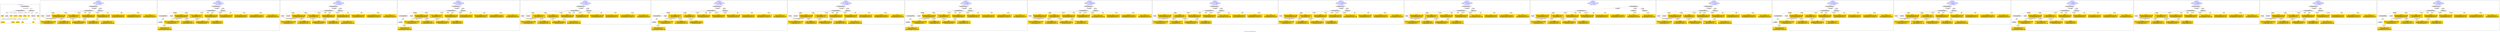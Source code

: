 digraph n0 {
fontcolor="blue"
remincross="true"
label="s17-s-houston-museum-of-fine-arts.json"
subgraph cluster_0 {
label="1-correct model"
n2[style="filled",color="white",fillcolor="lightgray",label="CulturalHeritageObject1"];
n3[shape="plaintext",style="filled",fillcolor="gold",label="artyear"];
n4[style="filled",color="white",fillcolor="lightgray",label="Person1"];
n5[shape="plaintext",style="filled",fillcolor="gold",label="artdesc"];
n6[shape="plaintext",style="filled",fillcolor="gold",label="dimensions"];
n7[shape="plaintext",style="filled",fillcolor="gold",label="technique"];
n8[shape="plaintext",style="filled",fillcolor="gold",label="credittext"];
n9[shape="plaintext",style="filled",fillcolor="gold",label="title"];
n10[style="filled",color="white",fillcolor="lightgray",label="Document1"];
n11[shape="plaintext",style="filled",fillcolor="gold",label="nationality"];
n12[shape="plaintext",style="filled",fillcolor="gold",label="birthDate"];
n13[shape="plaintext",style="filled",fillcolor="gold",label="deathDate"];
n14[shape="plaintext",style="filled",fillcolor="gold",label="artist"];
n15[style="filled",color="white",fillcolor="lightgray",label="EuropeanaAggregation1"];
n16[style="filled",color="white",fillcolor="lightgray",label="WebResource1"];
n17[shape="plaintext",style="filled",fillcolor="gold",label="photo"];
n18[shape="plaintext",style="filled",fillcolor="gold",label="link"];
}
subgraph cluster_1 {
label="candidate 0\nlink coherence:1.0\nnode coherence:1.0\nconfidence:0.5138995137198777\nmapping score:0.6157442823510703\ncost:15.99966\n-precision:1.0-recall:1.0"
n20[style="filled",color="white",fillcolor="lightgray",label="CulturalHeritageObject1"];
n21[style="filled",color="white",fillcolor="lightgray",label="Person1"];
n22[style="filled",color="white",fillcolor="lightgray",label="Document1"];
n23[style="filled",color="white",fillcolor="lightgray",label="EuropeanaAggregation1"];
n24[style="filled",color="white",fillcolor="lightgray",label="WebResource1"];
n25[shape="plaintext",style="filled",fillcolor="gold",label="nationality\n[Person,countryAssociatedWithThePerson,0.632]\n[CulturalHeritageObject,provenance,0.161]\n[Concept,prefLabel,0.105]\n[CulturalHeritageObject,title,0.102]"];
n26[shape="plaintext",style="filled",fillcolor="gold",label="credittext\n[CulturalHeritageObject,provenance,0.645]\n[CulturalHeritageObject,description,0.168]\n[CulturalHeritageObject,title,0.106]\n[Person,biographicalInformation,0.08]"];
n27[shape="plaintext",style="filled",fillcolor="gold",label="deathDate\n[Person,dateOfDeath,0.468]\n[CulturalHeritageObject,created,0.308]\n[Person,dateOfBirth,0.146]\n[CulturalHeritageObject,provenance,0.078]"];
n28[shape="plaintext",style="filled",fillcolor="gold",label="artyear\n[CulturalHeritageObject,created,0.391]\n[Person,dateOfDeath,0.346]\n[Person,dateOfBirth,0.174]\n[CulturalHeritageObject,provenance,0.088]"];
n29[shape="plaintext",style="filled",fillcolor="gold",label="technique\n[CulturalHeritageObject,medium,0.756]\n[CulturalHeritageObject,description,0.123]\n[Person,biographicalInformation,0.07]\n[CulturalHeritageObject,title,0.051]"];
n30[shape="plaintext",style="filled",fillcolor="gold",label="artist\n[Person,nameOfThePerson,0.492]\n[CulturalHeritageObject,description,0.175]\n[CulturalHeritageObject,provenance,0.171]\n[Document,classLink,0.162]"];
n31[shape="plaintext",style="filled",fillcolor="gold",label="birthDate\n[Person,dateOfDeath,0.325]\n[CulturalHeritageObject,created,0.324]\n[Person,dateOfBirth,0.305]\n[CulturalHeritageObject,title,0.046]"];
n32[shape="plaintext",style="filled",fillcolor="gold",label="artdesc\n[CulturalHeritageObject,description,0.438]\n[Person,biographicalInformation,0.392]\n[CulturalHeritageObject,title,0.11]\n[CulturalHeritageObject,provenance,0.06]"];
n33[shape="plaintext",style="filled",fillcolor="gold",label="photo\n[WebResource,classLink,0.759]\n[Document,classLink,0.225]\n[CulturalHeritageObject,description,0.008]\n[CulturalHeritageObject,extent,0.007]"];
n34[shape="plaintext",style="filled",fillcolor="gold",label="title\n[CulturalHeritageObject,description,0.401]\n[CulturalHeritageObject,title,0.355]\n[Person,biographicalInformation,0.167]\n[CulturalHeritageObject,provenance,0.077]"];
n35[shape="plaintext",style="filled",fillcolor="gold",label="dimensions\n[CulturalHeritageObject,extent,0.636]\n[CulturalHeritageObject,accessionNumber,0.176]\n[CulturalHeritageObject,description,0.117]\n[CulturalHeritageObject,provenance,0.071]"];
n36[shape="plaintext",style="filled",fillcolor="gold",label="link\n[WebResource,classLink,0.591]\n[Document,classLink,0.29]\n[CulturalHeritageObject,description,0.066]\n[CulturalHeritageObject,provenance,0.053]"];
}
subgraph cluster_2 {
label="candidate 1\nlink coherence:1.0\nnode coherence:1.0\nconfidence:0.5138995137198777\nmapping score:0.6157442823510703\ncost:16.99966\n-precision:0.88-recall:0.94"
n38[style="filled",color="white",fillcolor="lightgray",label="CulturalHeritageObject1"];
n39[style="filled",color="white",fillcolor="lightgray",label="CulturalHeritageObject2"];
n40[style="filled",color="white",fillcolor="lightgray",label="Person1"];
n41[style="filled",color="white",fillcolor="lightgray",label="Document2"];
n42[style="filled",color="white",fillcolor="lightgray",label="EuropeanaAggregation1"];
n43[style="filled",color="white",fillcolor="lightgray",label="WebResource1"];
n44[shape="plaintext",style="filled",fillcolor="gold",label="nationality\n[Person,countryAssociatedWithThePerson,0.632]\n[CulturalHeritageObject,provenance,0.161]\n[Concept,prefLabel,0.105]\n[CulturalHeritageObject,title,0.102]"];
n45[shape="plaintext",style="filled",fillcolor="gold",label="credittext\n[CulturalHeritageObject,provenance,0.645]\n[CulturalHeritageObject,description,0.168]\n[CulturalHeritageObject,title,0.106]\n[Person,biographicalInformation,0.08]"];
n46[shape="plaintext",style="filled",fillcolor="gold",label="deathDate\n[Person,dateOfDeath,0.468]\n[CulturalHeritageObject,created,0.308]\n[Person,dateOfBirth,0.146]\n[CulturalHeritageObject,provenance,0.078]"];
n47[shape="plaintext",style="filled",fillcolor="gold",label="artyear\n[CulturalHeritageObject,created,0.391]\n[Person,dateOfDeath,0.346]\n[Person,dateOfBirth,0.174]\n[CulturalHeritageObject,provenance,0.088]"];
n48[shape="plaintext",style="filled",fillcolor="gold",label="technique\n[CulturalHeritageObject,medium,0.756]\n[CulturalHeritageObject,description,0.123]\n[Person,biographicalInformation,0.07]\n[CulturalHeritageObject,title,0.051]"];
n49[shape="plaintext",style="filled",fillcolor="gold",label="artist\n[Person,nameOfThePerson,0.492]\n[CulturalHeritageObject,description,0.175]\n[CulturalHeritageObject,provenance,0.171]\n[Document,classLink,0.162]"];
n50[shape="plaintext",style="filled",fillcolor="gold",label="birthDate\n[Person,dateOfDeath,0.325]\n[CulturalHeritageObject,created,0.324]\n[Person,dateOfBirth,0.305]\n[CulturalHeritageObject,title,0.046]"];
n51[shape="plaintext",style="filled",fillcolor="gold",label="link\n[WebResource,classLink,0.591]\n[Document,classLink,0.29]\n[CulturalHeritageObject,description,0.066]\n[CulturalHeritageObject,provenance,0.053]"];
n52[shape="plaintext",style="filled",fillcolor="gold",label="artdesc\n[CulturalHeritageObject,description,0.438]\n[Person,biographicalInformation,0.392]\n[CulturalHeritageObject,title,0.11]\n[CulturalHeritageObject,provenance,0.06]"];
n53[shape="plaintext",style="filled",fillcolor="gold",label="photo\n[WebResource,classLink,0.759]\n[Document,classLink,0.225]\n[CulturalHeritageObject,description,0.008]\n[CulturalHeritageObject,extent,0.007]"];
n54[shape="plaintext",style="filled",fillcolor="gold",label="title\n[CulturalHeritageObject,description,0.401]\n[CulturalHeritageObject,title,0.355]\n[Person,biographicalInformation,0.167]\n[CulturalHeritageObject,provenance,0.077]"];
n55[shape="plaintext",style="filled",fillcolor="gold",label="dimensions\n[CulturalHeritageObject,extent,0.636]\n[CulturalHeritageObject,accessionNumber,0.176]\n[CulturalHeritageObject,description,0.117]\n[CulturalHeritageObject,provenance,0.071]"];
}
subgraph cluster_3 {
label="candidate 10\nlink coherence:1.0\nnode coherence:1.0\nconfidence:0.4905202215084445\nmapping score:0.6079511849472593\ncost:15.99966\n-precision:0.88-recall:0.88"
n57[style="filled",color="white",fillcolor="lightgray",label="CulturalHeritageObject1"];
n58[style="filled",color="white",fillcolor="lightgray",label="Person1"];
n59[style="filled",color="white",fillcolor="lightgray",label="Document1"];
n60[style="filled",color="white",fillcolor="lightgray",label="EuropeanaAggregation1"];
n61[style="filled",color="white",fillcolor="lightgray",label="WebResource1"];
n62[shape="plaintext",style="filled",fillcolor="gold",label="nationality\n[Person,countryAssociatedWithThePerson,0.632]\n[CulturalHeritageObject,provenance,0.161]\n[Concept,prefLabel,0.105]\n[CulturalHeritageObject,title,0.102]"];
n63[shape="plaintext",style="filled",fillcolor="gold",label="credittext\n[CulturalHeritageObject,provenance,0.645]\n[CulturalHeritageObject,description,0.168]\n[CulturalHeritageObject,title,0.106]\n[Person,biographicalInformation,0.08]"];
n64[shape="plaintext",style="filled",fillcolor="gold",label="deathDate\n[Person,dateOfDeath,0.468]\n[CulturalHeritageObject,created,0.308]\n[Person,dateOfBirth,0.146]\n[CulturalHeritageObject,provenance,0.078]"];
n65[shape="plaintext",style="filled",fillcolor="gold",label="artyear\n[CulturalHeritageObject,created,0.391]\n[Person,dateOfDeath,0.346]\n[Person,dateOfBirth,0.174]\n[CulturalHeritageObject,provenance,0.088]"];
n66[shape="plaintext",style="filled",fillcolor="gold",label="technique\n[CulturalHeritageObject,medium,0.756]\n[CulturalHeritageObject,description,0.123]\n[Person,biographicalInformation,0.07]\n[CulturalHeritageObject,title,0.051]"];
n67[shape="plaintext",style="filled",fillcolor="gold",label="artist\n[Person,nameOfThePerson,0.492]\n[CulturalHeritageObject,description,0.175]\n[CulturalHeritageObject,provenance,0.171]\n[Document,classLink,0.162]"];
n68[shape="plaintext",style="filled",fillcolor="gold",label="birthDate\n[Person,dateOfDeath,0.325]\n[CulturalHeritageObject,created,0.324]\n[Person,dateOfBirth,0.305]\n[CulturalHeritageObject,title,0.046]"];
n69[shape="plaintext",style="filled",fillcolor="gold",label="title\n[CulturalHeritageObject,description,0.401]\n[CulturalHeritageObject,title,0.355]\n[Person,biographicalInformation,0.167]\n[CulturalHeritageObject,provenance,0.077]"];
n70[shape="plaintext",style="filled",fillcolor="gold",label="photo\n[WebResource,classLink,0.759]\n[Document,classLink,0.225]\n[CulturalHeritageObject,description,0.008]\n[CulturalHeritageObject,extent,0.007]"];
n71[shape="plaintext",style="filled",fillcolor="gold",label="artdesc\n[CulturalHeritageObject,description,0.438]\n[Person,biographicalInformation,0.392]\n[CulturalHeritageObject,title,0.11]\n[CulturalHeritageObject,provenance,0.06]"];
n72[shape="plaintext",style="filled",fillcolor="gold",label="dimensions\n[CulturalHeritageObject,extent,0.636]\n[CulturalHeritageObject,accessionNumber,0.176]\n[CulturalHeritageObject,description,0.117]\n[CulturalHeritageObject,provenance,0.071]"];
n73[shape="plaintext",style="filled",fillcolor="gold",label="link\n[WebResource,classLink,0.591]\n[Document,classLink,0.29]\n[CulturalHeritageObject,description,0.066]\n[CulturalHeritageObject,provenance,0.053]"];
}
subgraph cluster_4 {
label="candidate 11\nlink coherence:1.0\nnode coherence:1.0\nconfidence:0.4905202215084445\nmapping score:0.6079511849472593\ncost:16.99966\n-precision:0.76-recall:0.81"
n75[style="filled",color="white",fillcolor="lightgray",label="CulturalHeritageObject1"];
n76[style="filled",color="white",fillcolor="lightgray",label="CulturalHeritageObject2"];
n77[style="filled",color="white",fillcolor="lightgray",label="Person1"];
n78[style="filled",color="white",fillcolor="lightgray",label="Document2"];
n79[style="filled",color="white",fillcolor="lightgray",label="EuropeanaAggregation1"];
n80[style="filled",color="white",fillcolor="lightgray",label="WebResource1"];
n81[shape="plaintext",style="filled",fillcolor="gold",label="nationality\n[Person,countryAssociatedWithThePerson,0.632]\n[CulturalHeritageObject,provenance,0.161]\n[Concept,prefLabel,0.105]\n[CulturalHeritageObject,title,0.102]"];
n82[shape="plaintext",style="filled",fillcolor="gold",label="credittext\n[CulturalHeritageObject,provenance,0.645]\n[CulturalHeritageObject,description,0.168]\n[CulturalHeritageObject,title,0.106]\n[Person,biographicalInformation,0.08]"];
n83[shape="plaintext",style="filled",fillcolor="gold",label="deathDate\n[Person,dateOfDeath,0.468]\n[CulturalHeritageObject,created,0.308]\n[Person,dateOfBirth,0.146]\n[CulturalHeritageObject,provenance,0.078]"];
n84[shape="plaintext",style="filled",fillcolor="gold",label="artyear\n[CulturalHeritageObject,created,0.391]\n[Person,dateOfDeath,0.346]\n[Person,dateOfBirth,0.174]\n[CulturalHeritageObject,provenance,0.088]"];
n85[shape="plaintext",style="filled",fillcolor="gold",label="technique\n[CulturalHeritageObject,medium,0.756]\n[CulturalHeritageObject,description,0.123]\n[Person,biographicalInformation,0.07]\n[CulturalHeritageObject,title,0.051]"];
n86[shape="plaintext",style="filled",fillcolor="gold",label="artist\n[Person,nameOfThePerson,0.492]\n[CulturalHeritageObject,description,0.175]\n[CulturalHeritageObject,provenance,0.171]\n[Document,classLink,0.162]"];
n87[shape="plaintext",style="filled",fillcolor="gold",label="birthDate\n[Person,dateOfDeath,0.325]\n[CulturalHeritageObject,created,0.324]\n[Person,dateOfBirth,0.305]\n[CulturalHeritageObject,title,0.046]"];
n88[shape="plaintext",style="filled",fillcolor="gold",label="link\n[WebResource,classLink,0.591]\n[Document,classLink,0.29]\n[CulturalHeritageObject,description,0.066]\n[CulturalHeritageObject,provenance,0.053]"];
n89[shape="plaintext",style="filled",fillcolor="gold",label="title\n[CulturalHeritageObject,description,0.401]\n[CulturalHeritageObject,title,0.355]\n[Person,biographicalInformation,0.167]\n[CulturalHeritageObject,provenance,0.077]"];
n90[shape="plaintext",style="filled",fillcolor="gold",label="photo\n[WebResource,classLink,0.759]\n[Document,classLink,0.225]\n[CulturalHeritageObject,description,0.008]\n[CulturalHeritageObject,extent,0.007]"];
n91[shape="plaintext",style="filled",fillcolor="gold",label="artdesc\n[CulturalHeritageObject,description,0.438]\n[Person,biographicalInformation,0.392]\n[CulturalHeritageObject,title,0.11]\n[CulturalHeritageObject,provenance,0.06]"];
n92[shape="plaintext",style="filled",fillcolor="gold",label="dimensions\n[CulturalHeritageObject,extent,0.636]\n[CulturalHeritageObject,accessionNumber,0.176]\n[CulturalHeritageObject,description,0.117]\n[CulturalHeritageObject,provenance,0.071]"];
}
subgraph cluster_5 {
label="candidate 12\nlink coherence:1.0\nnode coherence:1.0\nconfidence:0.490265183751746\nmapping score:0.607866172361693\ncost:15.99966\n-precision:0.88-recall:0.88"
n94[style="filled",color="white",fillcolor="lightgray",label="CulturalHeritageObject1"];
n95[style="filled",color="white",fillcolor="lightgray",label="Person1"];
n96[style="filled",color="white",fillcolor="lightgray",label="Document1"];
n97[style="filled",color="white",fillcolor="lightgray",label="EuropeanaAggregation1"];
n98[style="filled",color="white",fillcolor="lightgray",label="WebResource1"];
n99[shape="plaintext",style="filled",fillcolor="gold",label="nationality\n[Person,countryAssociatedWithThePerson,0.632]\n[CulturalHeritageObject,provenance,0.161]\n[Concept,prefLabel,0.105]\n[CulturalHeritageObject,title,0.102]"];
n100[shape="plaintext",style="filled",fillcolor="gold",label="artyear\n[CulturalHeritageObject,created,0.391]\n[Person,dateOfDeath,0.346]\n[Person,dateOfBirth,0.174]\n[CulturalHeritageObject,provenance,0.088]"];
n101[shape="plaintext",style="filled",fillcolor="gold",label="deathDate\n[Person,dateOfDeath,0.468]\n[CulturalHeritageObject,created,0.308]\n[Person,dateOfBirth,0.146]\n[CulturalHeritageObject,provenance,0.078]"];
n102[shape="plaintext",style="filled",fillcolor="gold",label="birthDate\n[Person,dateOfDeath,0.325]\n[CulturalHeritageObject,created,0.324]\n[Person,dateOfBirth,0.305]\n[CulturalHeritageObject,title,0.046]"];
n103[shape="plaintext",style="filled",fillcolor="gold",label="technique\n[CulturalHeritageObject,medium,0.756]\n[CulturalHeritageObject,description,0.123]\n[Person,biographicalInformation,0.07]\n[CulturalHeritageObject,title,0.051]"];
n104[shape="plaintext",style="filled",fillcolor="gold",label="artist\n[Person,nameOfThePerson,0.492]\n[CulturalHeritageObject,description,0.175]\n[CulturalHeritageObject,provenance,0.171]\n[Document,classLink,0.162]"];
n105[shape="plaintext",style="filled",fillcolor="gold",label="artdesc\n[CulturalHeritageObject,description,0.438]\n[Person,biographicalInformation,0.392]\n[CulturalHeritageObject,title,0.11]\n[CulturalHeritageObject,provenance,0.06]"];
n106[shape="plaintext",style="filled",fillcolor="gold",label="credittext\n[CulturalHeritageObject,provenance,0.645]\n[CulturalHeritageObject,description,0.168]\n[CulturalHeritageObject,title,0.106]\n[Person,biographicalInformation,0.08]"];
n107[shape="plaintext",style="filled",fillcolor="gold",label="photo\n[WebResource,classLink,0.759]\n[Document,classLink,0.225]\n[CulturalHeritageObject,description,0.008]\n[CulturalHeritageObject,extent,0.007]"];
n108[shape="plaintext",style="filled",fillcolor="gold",label="title\n[CulturalHeritageObject,description,0.401]\n[CulturalHeritageObject,title,0.355]\n[Person,biographicalInformation,0.167]\n[CulturalHeritageObject,provenance,0.077]"];
n109[shape="plaintext",style="filled",fillcolor="gold",label="dimensions\n[CulturalHeritageObject,extent,0.636]\n[CulturalHeritageObject,accessionNumber,0.176]\n[CulturalHeritageObject,description,0.117]\n[CulturalHeritageObject,provenance,0.071]"];
n110[shape="plaintext",style="filled",fillcolor="gold",label="link\n[WebResource,classLink,0.591]\n[Document,classLink,0.29]\n[CulturalHeritageObject,description,0.066]\n[CulturalHeritageObject,provenance,0.053]"];
}
subgraph cluster_6 {
label="candidate 13\nlink coherence:1.0\nnode coherence:1.0\nconfidence:0.490265183751746\nmapping score:0.607866172361693\ncost:16.99966\n-precision:0.76-recall:0.81"
n112[style="filled",color="white",fillcolor="lightgray",label="CulturalHeritageObject1"];
n113[style="filled",color="white",fillcolor="lightgray",label="CulturalHeritageObject2"];
n114[style="filled",color="white",fillcolor="lightgray",label="Person1"];
n115[style="filled",color="white",fillcolor="lightgray",label="Document2"];
n116[style="filled",color="white",fillcolor="lightgray",label="EuropeanaAggregation1"];
n117[style="filled",color="white",fillcolor="lightgray",label="WebResource1"];
n118[shape="plaintext",style="filled",fillcolor="gold",label="nationality\n[Person,countryAssociatedWithThePerson,0.632]\n[CulturalHeritageObject,provenance,0.161]\n[Concept,prefLabel,0.105]\n[CulturalHeritageObject,title,0.102]"];
n119[shape="plaintext",style="filled",fillcolor="gold",label="artyear\n[CulturalHeritageObject,created,0.391]\n[Person,dateOfDeath,0.346]\n[Person,dateOfBirth,0.174]\n[CulturalHeritageObject,provenance,0.088]"];
n120[shape="plaintext",style="filled",fillcolor="gold",label="deathDate\n[Person,dateOfDeath,0.468]\n[CulturalHeritageObject,created,0.308]\n[Person,dateOfBirth,0.146]\n[CulturalHeritageObject,provenance,0.078]"];
n121[shape="plaintext",style="filled",fillcolor="gold",label="birthDate\n[Person,dateOfDeath,0.325]\n[CulturalHeritageObject,created,0.324]\n[Person,dateOfBirth,0.305]\n[CulturalHeritageObject,title,0.046]"];
n122[shape="plaintext",style="filled",fillcolor="gold",label="technique\n[CulturalHeritageObject,medium,0.756]\n[CulturalHeritageObject,description,0.123]\n[Person,biographicalInformation,0.07]\n[CulturalHeritageObject,title,0.051]"];
n123[shape="plaintext",style="filled",fillcolor="gold",label="artist\n[Person,nameOfThePerson,0.492]\n[CulturalHeritageObject,description,0.175]\n[CulturalHeritageObject,provenance,0.171]\n[Document,classLink,0.162]"];
n124[shape="plaintext",style="filled",fillcolor="gold",label="link\n[WebResource,classLink,0.591]\n[Document,classLink,0.29]\n[CulturalHeritageObject,description,0.066]\n[CulturalHeritageObject,provenance,0.053]"];
n125[shape="plaintext",style="filled",fillcolor="gold",label="artdesc\n[CulturalHeritageObject,description,0.438]\n[Person,biographicalInformation,0.392]\n[CulturalHeritageObject,title,0.11]\n[CulturalHeritageObject,provenance,0.06]"];
n126[shape="plaintext",style="filled",fillcolor="gold",label="credittext\n[CulturalHeritageObject,provenance,0.645]\n[CulturalHeritageObject,description,0.168]\n[CulturalHeritageObject,title,0.106]\n[Person,biographicalInformation,0.08]"];
n127[shape="plaintext",style="filled",fillcolor="gold",label="photo\n[WebResource,classLink,0.759]\n[Document,classLink,0.225]\n[CulturalHeritageObject,description,0.008]\n[CulturalHeritageObject,extent,0.007]"];
n128[shape="plaintext",style="filled",fillcolor="gold",label="title\n[CulturalHeritageObject,description,0.401]\n[CulturalHeritageObject,title,0.355]\n[Person,biographicalInformation,0.167]\n[CulturalHeritageObject,provenance,0.077]"];
n129[shape="plaintext",style="filled",fillcolor="gold",label="dimensions\n[CulturalHeritageObject,extent,0.636]\n[CulturalHeritageObject,accessionNumber,0.176]\n[CulturalHeritageObject,description,0.117]\n[CulturalHeritageObject,provenance,0.071]"];
}
subgraph cluster_7 {
label="candidate 14\nlink coherence:1.0\nnode coherence:1.0\nconfidence:0.4887436247219273\nmapping score:0.6073589860184202\ncost:15.99966\n-precision:0.88-recall:0.88"
n131[style="filled",color="white",fillcolor="lightgray",label="CulturalHeritageObject1"];
n132[style="filled",color="white",fillcolor="lightgray",label="Person1"];
n133[style="filled",color="white",fillcolor="lightgray",label="Document1"];
n134[style="filled",color="white",fillcolor="lightgray",label="EuropeanaAggregation1"];
n135[style="filled",color="white",fillcolor="lightgray",label="WebResource1"];
n136[shape="plaintext",style="filled",fillcolor="gold",label="nationality\n[Person,countryAssociatedWithThePerson,0.632]\n[CulturalHeritageObject,provenance,0.161]\n[Concept,prefLabel,0.105]\n[CulturalHeritageObject,title,0.102]"];
n137[shape="plaintext",style="filled",fillcolor="gold",label="birthDate\n[Person,dateOfDeath,0.325]\n[CulturalHeritageObject,created,0.324]\n[Person,dateOfBirth,0.305]\n[CulturalHeritageObject,title,0.046]"];
n138[shape="plaintext",style="filled",fillcolor="gold",label="credittext\n[CulturalHeritageObject,provenance,0.645]\n[CulturalHeritageObject,description,0.168]\n[CulturalHeritageObject,title,0.106]\n[Person,biographicalInformation,0.08]"];
n139[shape="plaintext",style="filled",fillcolor="gold",label="artyear\n[CulturalHeritageObject,created,0.391]\n[Person,dateOfDeath,0.346]\n[Person,dateOfBirth,0.174]\n[CulturalHeritageObject,provenance,0.088]"];
n140[shape="plaintext",style="filled",fillcolor="gold",label="technique\n[CulturalHeritageObject,medium,0.756]\n[CulturalHeritageObject,description,0.123]\n[Person,biographicalInformation,0.07]\n[CulturalHeritageObject,title,0.051]"];
n141[shape="plaintext",style="filled",fillcolor="gold",label="artist\n[Person,nameOfThePerson,0.492]\n[CulturalHeritageObject,description,0.175]\n[CulturalHeritageObject,provenance,0.171]\n[Document,classLink,0.162]"];
n142[shape="plaintext",style="filled",fillcolor="gold",label="deathDate\n[Person,dateOfDeath,0.468]\n[CulturalHeritageObject,created,0.308]\n[Person,dateOfBirth,0.146]\n[CulturalHeritageObject,provenance,0.078]"];
n143[shape="plaintext",style="filled",fillcolor="gold",label="artdesc\n[CulturalHeritageObject,description,0.438]\n[Person,biographicalInformation,0.392]\n[CulturalHeritageObject,title,0.11]\n[CulturalHeritageObject,provenance,0.06]"];
n144[shape="plaintext",style="filled",fillcolor="gold",label="photo\n[WebResource,classLink,0.759]\n[Document,classLink,0.225]\n[CulturalHeritageObject,description,0.008]\n[CulturalHeritageObject,extent,0.007]"];
n145[shape="plaintext",style="filled",fillcolor="gold",label="title\n[CulturalHeritageObject,description,0.401]\n[CulturalHeritageObject,title,0.355]\n[Person,biographicalInformation,0.167]\n[CulturalHeritageObject,provenance,0.077]"];
n146[shape="plaintext",style="filled",fillcolor="gold",label="dimensions\n[CulturalHeritageObject,extent,0.636]\n[CulturalHeritageObject,accessionNumber,0.176]\n[CulturalHeritageObject,description,0.117]\n[CulturalHeritageObject,provenance,0.071]"];
n147[shape="plaintext",style="filled",fillcolor="gold",label="link\n[WebResource,classLink,0.591]\n[Document,classLink,0.29]\n[CulturalHeritageObject,description,0.066]\n[CulturalHeritageObject,provenance,0.053]"];
}
subgraph cluster_8 {
label="candidate 15\nlink coherence:1.0\nnode coherence:1.0\nconfidence:0.4887436247219273\nmapping score:0.6073589860184202\ncost:16.99966\n-precision:0.76-recall:0.81"
n149[style="filled",color="white",fillcolor="lightgray",label="CulturalHeritageObject1"];
n150[style="filled",color="white",fillcolor="lightgray",label="CulturalHeritageObject2"];
n151[style="filled",color="white",fillcolor="lightgray",label="Person1"];
n152[style="filled",color="white",fillcolor="lightgray",label="Document2"];
n153[style="filled",color="white",fillcolor="lightgray",label="EuropeanaAggregation1"];
n154[style="filled",color="white",fillcolor="lightgray",label="WebResource1"];
n155[shape="plaintext",style="filled",fillcolor="gold",label="nationality\n[Person,countryAssociatedWithThePerson,0.632]\n[CulturalHeritageObject,provenance,0.161]\n[Concept,prefLabel,0.105]\n[CulturalHeritageObject,title,0.102]"];
n156[shape="plaintext",style="filled",fillcolor="gold",label="birthDate\n[Person,dateOfDeath,0.325]\n[CulturalHeritageObject,created,0.324]\n[Person,dateOfBirth,0.305]\n[CulturalHeritageObject,title,0.046]"];
n157[shape="plaintext",style="filled",fillcolor="gold",label="credittext\n[CulturalHeritageObject,provenance,0.645]\n[CulturalHeritageObject,description,0.168]\n[CulturalHeritageObject,title,0.106]\n[Person,biographicalInformation,0.08]"];
n158[shape="plaintext",style="filled",fillcolor="gold",label="artyear\n[CulturalHeritageObject,created,0.391]\n[Person,dateOfDeath,0.346]\n[Person,dateOfBirth,0.174]\n[CulturalHeritageObject,provenance,0.088]"];
n159[shape="plaintext",style="filled",fillcolor="gold",label="technique\n[CulturalHeritageObject,medium,0.756]\n[CulturalHeritageObject,description,0.123]\n[Person,biographicalInformation,0.07]\n[CulturalHeritageObject,title,0.051]"];
n160[shape="plaintext",style="filled",fillcolor="gold",label="artist\n[Person,nameOfThePerson,0.492]\n[CulturalHeritageObject,description,0.175]\n[CulturalHeritageObject,provenance,0.171]\n[Document,classLink,0.162]"];
n161[shape="plaintext",style="filled",fillcolor="gold",label="deathDate\n[Person,dateOfDeath,0.468]\n[CulturalHeritageObject,created,0.308]\n[Person,dateOfBirth,0.146]\n[CulturalHeritageObject,provenance,0.078]"];
n162[shape="plaintext",style="filled",fillcolor="gold",label="link\n[WebResource,classLink,0.591]\n[Document,classLink,0.29]\n[CulturalHeritageObject,description,0.066]\n[CulturalHeritageObject,provenance,0.053]"];
n163[shape="plaintext",style="filled",fillcolor="gold",label="artdesc\n[CulturalHeritageObject,description,0.438]\n[Person,biographicalInformation,0.392]\n[CulturalHeritageObject,title,0.11]\n[CulturalHeritageObject,provenance,0.06]"];
n164[shape="plaintext",style="filled",fillcolor="gold",label="photo\n[WebResource,classLink,0.759]\n[Document,classLink,0.225]\n[CulturalHeritageObject,description,0.008]\n[CulturalHeritageObject,extent,0.007]"];
n165[shape="plaintext",style="filled",fillcolor="gold",label="title\n[CulturalHeritageObject,description,0.401]\n[CulturalHeritageObject,title,0.355]\n[Person,biographicalInformation,0.167]\n[CulturalHeritageObject,provenance,0.077]"];
n166[shape="plaintext",style="filled",fillcolor="gold",label="dimensions\n[CulturalHeritageObject,extent,0.636]\n[CulturalHeritageObject,accessionNumber,0.176]\n[CulturalHeritageObject,description,0.117]\n[CulturalHeritageObject,provenance,0.071]"];
}
subgraph cluster_9 {
label="candidate 16\nlink coherence:1.0\nnode coherence:1.0\nconfidence:0.4776621790849369\nmapping score:0.617554059694979\ncost:14.99967\n-precision:0.8-recall:0.75"
n168[style="filled",color="white",fillcolor="lightgray",label="CulturalHeritageObject1"];
n169[style="filled",color="white",fillcolor="lightgray",label="Person1"];
n170[style="filled",color="white",fillcolor="lightgray",label="EuropeanaAggregation1"];
n171[style="filled",color="white",fillcolor="lightgray",label="WebResource1"];
n172[shape="plaintext",style="filled",fillcolor="gold",label="nationality\n[Person,countryAssociatedWithThePerson,0.632]\n[CulturalHeritageObject,provenance,0.161]\n[Concept,prefLabel,0.105]\n[CulturalHeritageObject,title,0.102]"];
n173[shape="plaintext",style="filled",fillcolor="gold",label="credittext\n[CulturalHeritageObject,provenance,0.645]\n[CulturalHeritageObject,description,0.168]\n[CulturalHeritageObject,title,0.106]\n[Person,biographicalInformation,0.08]"];
n174[shape="plaintext",style="filled",fillcolor="gold",label="deathDate\n[Person,dateOfDeath,0.468]\n[CulturalHeritageObject,created,0.308]\n[Person,dateOfBirth,0.146]\n[CulturalHeritageObject,provenance,0.078]"];
n175[shape="plaintext",style="filled",fillcolor="gold",label="birthDate\n[Person,dateOfDeath,0.325]\n[CulturalHeritageObject,created,0.324]\n[Person,dateOfBirth,0.305]\n[CulturalHeritageObject,title,0.046]"];
n176[shape="plaintext",style="filled",fillcolor="gold",label="technique\n[CulturalHeritageObject,medium,0.756]\n[CulturalHeritageObject,description,0.123]\n[Person,biographicalInformation,0.07]\n[CulturalHeritageObject,title,0.051]"];
n177[shape="plaintext",style="filled",fillcolor="gold",label="artist\n[Person,nameOfThePerson,0.492]\n[CulturalHeritageObject,description,0.175]\n[CulturalHeritageObject,provenance,0.171]\n[Document,classLink,0.162]"];
n178[shape="plaintext",style="filled",fillcolor="gold",label="artyear\n[CulturalHeritageObject,created,0.391]\n[Person,dateOfDeath,0.346]\n[Person,dateOfBirth,0.174]\n[CulturalHeritageObject,provenance,0.088]"];
n179[shape="plaintext",style="filled",fillcolor="gold",label="artdesc\n[CulturalHeritageObject,description,0.438]\n[Person,biographicalInformation,0.392]\n[CulturalHeritageObject,title,0.11]\n[CulturalHeritageObject,provenance,0.06]"];
n180[shape="plaintext",style="filled",fillcolor="gold",label="link\n[WebResource,classLink,0.591]\n[Document,classLink,0.29]\n[CulturalHeritageObject,description,0.066]\n[CulturalHeritageObject,provenance,0.053]"];
n181[shape="plaintext",style="filled",fillcolor="gold",label="photo\n[WebResource,classLink,0.759]\n[Document,classLink,0.225]\n[CulturalHeritageObject,description,0.008]\n[CulturalHeritageObject,extent,0.007]"];
n182[shape="plaintext",style="filled",fillcolor="gold",label="title\n[CulturalHeritageObject,description,0.401]\n[CulturalHeritageObject,title,0.355]\n[Person,biographicalInformation,0.167]\n[CulturalHeritageObject,provenance,0.077]"];
n183[shape="plaintext",style="filled",fillcolor="gold",label="dimensions\n[CulturalHeritageObject,extent,0.636]\n[CulturalHeritageObject,accessionNumber,0.176]\n[CulturalHeritageObject,description,0.117]\n[CulturalHeritageObject,provenance,0.071]"];
}
subgraph cluster_10 {
label="candidate 17\nlink coherence:1.0\nnode coherence:1.0\nconfidence:0.4771099872697228\nmapping score:0.6173699957565743\ncost:14.99967\n-precision:0.8-recall:0.75"
n185[style="filled",color="white",fillcolor="lightgray",label="CulturalHeritageObject1"];
n186[style="filled",color="white",fillcolor="lightgray",label="Person1"];
n187[style="filled",color="white",fillcolor="lightgray",label="EuropeanaAggregation1"];
n188[style="filled",color="white",fillcolor="lightgray",label="WebResource1"];
n189[shape="plaintext",style="filled",fillcolor="gold",label="nationality\n[Person,countryAssociatedWithThePerson,0.632]\n[CulturalHeritageObject,provenance,0.161]\n[Concept,prefLabel,0.105]\n[CulturalHeritageObject,title,0.102]"];
n190[shape="plaintext",style="filled",fillcolor="gold",label="artyear\n[CulturalHeritageObject,created,0.391]\n[Person,dateOfDeath,0.346]\n[Person,dateOfBirth,0.174]\n[CulturalHeritageObject,provenance,0.088]"];
n191[shape="plaintext",style="filled",fillcolor="gold",label="credittext\n[CulturalHeritageObject,provenance,0.645]\n[CulturalHeritageObject,description,0.168]\n[CulturalHeritageObject,title,0.106]\n[Person,biographicalInformation,0.08]"];
n192[shape="plaintext",style="filled",fillcolor="gold",label="deathDate\n[Person,dateOfDeath,0.468]\n[CulturalHeritageObject,created,0.308]\n[Person,dateOfBirth,0.146]\n[CulturalHeritageObject,provenance,0.078]"];
n193[shape="plaintext",style="filled",fillcolor="gold",label="technique\n[CulturalHeritageObject,medium,0.756]\n[CulturalHeritageObject,description,0.123]\n[Person,biographicalInformation,0.07]\n[CulturalHeritageObject,title,0.051]"];
n194[shape="plaintext",style="filled",fillcolor="gold",label="artist\n[Person,nameOfThePerson,0.492]\n[CulturalHeritageObject,description,0.175]\n[CulturalHeritageObject,provenance,0.171]\n[Document,classLink,0.162]"];
n195[shape="plaintext",style="filled",fillcolor="gold",label="birthDate\n[Person,dateOfDeath,0.325]\n[CulturalHeritageObject,created,0.324]\n[Person,dateOfBirth,0.305]\n[CulturalHeritageObject,title,0.046]"];
n196[shape="plaintext",style="filled",fillcolor="gold",label="artdesc\n[CulturalHeritageObject,description,0.438]\n[Person,biographicalInformation,0.392]\n[CulturalHeritageObject,title,0.11]\n[CulturalHeritageObject,provenance,0.06]"];
n197[shape="plaintext",style="filled",fillcolor="gold",label="link\n[WebResource,classLink,0.591]\n[Document,classLink,0.29]\n[CulturalHeritageObject,description,0.066]\n[CulturalHeritageObject,provenance,0.053]"];
n198[shape="plaintext",style="filled",fillcolor="gold",label="photo\n[WebResource,classLink,0.759]\n[Document,classLink,0.225]\n[CulturalHeritageObject,description,0.008]\n[CulturalHeritageObject,extent,0.007]"];
n199[shape="plaintext",style="filled",fillcolor="gold",label="title\n[CulturalHeritageObject,description,0.401]\n[CulturalHeritageObject,title,0.355]\n[Person,biographicalInformation,0.167]\n[CulturalHeritageObject,provenance,0.077]"];
n200[shape="plaintext",style="filled",fillcolor="gold",label="dimensions\n[CulturalHeritageObject,extent,0.636]\n[CulturalHeritageObject,accessionNumber,0.176]\n[CulturalHeritageObject,description,0.117]\n[CulturalHeritageObject,provenance,0.071]"];
}
subgraph cluster_11 {
label="candidate 18\nlink coherence:1.0\nnode coherence:1.0\nconfidence:0.4707703686783476\nmapping score:0.6152567895594492\ncost:14.99967\n-precision:0.8-recall:0.75"
n202[style="filled",color="white",fillcolor="lightgray",label="CulturalHeritageObject1"];
n203[style="filled",color="white",fillcolor="lightgray",label="Person1"];
n204[style="filled",color="white",fillcolor="lightgray",label="EuropeanaAggregation1"];
n205[style="filled",color="white",fillcolor="lightgray",label="WebResource1"];
n206[shape="plaintext",style="filled",fillcolor="gold",label="nationality\n[Person,countryAssociatedWithThePerson,0.632]\n[CulturalHeritageObject,provenance,0.161]\n[Concept,prefLabel,0.105]\n[CulturalHeritageObject,title,0.102]"];
n207[shape="plaintext",style="filled",fillcolor="gold",label="credittext\n[CulturalHeritageObject,provenance,0.645]\n[CulturalHeritageObject,description,0.168]\n[CulturalHeritageObject,title,0.106]\n[Person,biographicalInformation,0.08]"];
n208[shape="plaintext",style="filled",fillcolor="gold",label="deathDate\n[Person,dateOfDeath,0.468]\n[CulturalHeritageObject,created,0.308]\n[Person,dateOfBirth,0.146]\n[CulturalHeritageObject,provenance,0.078]"];
n209[shape="plaintext",style="filled",fillcolor="gold",label="artyear\n[CulturalHeritageObject,created,0.391]\n[Person,dateOfDeath,0.346]\n[Person,dateOfBirth,0.174]\n[CulturalHeritageObject,provenance,0.088]"];
n210[shape="plaintext",style="filled",fillcolor="gold",label="technique\n[CulturalHeritageObject,medium,0.756]\n[CulturalHeritageObject,description,0.123]\n[Person,biographicalInformation,0.07]\n[CulturalHeritageObject,title,0.051]"];
n211[shape="plaintext",style="filled",fillcolor="gold",label="artist\n[Person,nameOfThePerson,0.492]\n[CulturalHeritageObject,description,0.175]\n[CulturalHeritageObject,provenance,0.171]\n[Document,classLink,0.162]"];
n212[shape="plaintext",style="filled",fillcolor="gold",label="birthDate\n[Person,dateOfDeath,0.325]\n[CulturalHeritageObject,created,0.324]\n[Person,dateOfBirth,0.305]\n[CulturalHeritageObject,title,0.046]"];
n213[shape="plaintext",style="filled",fillcolor="gold",label="title\n[CulturalHeritageObject,description,0.401]\n[CulturalHeritageObject,title,0.355]\n[Person,biographicalInformation,0.167]\n[CulturalHeritageObject,provenance,0.077]"];
n214[shape="plaintext",style="filled",fillcolor="gold",label="link\n[WebResource,classLink,0.591]\n[Document,classLink,0.29]\n[CulturalHeritageObject,description,0.066]\n[CulturalHeritageObject,provenance,0.053]"];
n215[shape="plaintext",style="filled",fillcolor="gold",label="photo\n[WebResource,classLink,0.759]\n[Document,classLink,0.225]\n[CulturalHeritageObject,description,0.008]\n[CulturalHeritageObject,extent,0.007]"];
n216[shape="plaintext",style="filled",fillcolor="gold",label="artdesc\n[CulturalHeritageObject,description,0.438]\n[Person,biographicalInformation,0.392]\n[CulturalHeritageObject,title,0.11]\n[CulturalHeritageObject,provenance,0.06]"];
n217[shape="plaintext",style="filled",fillcolor="gold",label="dimensions\n[CulturalHeritageObject,extent,0.636]\n[CulturalHeritageObject,accessionNumber,0.176]\n[CulturalHeritageObject,description,0.117]\n[CulturalHeritageObject,provenance,0.071]"];
}
subgraph cluster_12 {
label="candidate 19\nlink coherence:1.0\nnode coherence:1.0\nconfidence:0.46899377189183045\nmapping score:0.6146645906306102\ncost:14.99967\n-precision:0.8-recall:0.75"
n219[style="filled",color="white",fillcolor="lightgray",label="CulturalHeritageObject1"];
n220[style="filled",color="white",fillcolor="lightgray",label="Person1"];
n221[style="filled",color="white",fillcolor="lightgray",label="EuropeanaAggregation1"];
n222[style="filled",color="white",fillcolor="lightgray",label="WebResource1"];
n223[shape="plaintext",style="filled",fillcolor="gold",label="nationality\n[Person,countryAssociatedWithThePerson,0.632]\n[CulturalHeritageObject,provenance,0.161]\n[Concept,prefLabel,0.105]\n[CulturalHeritageObject,title,0.102]"];
n224[shape="plaintext",style="filled",fillcolor="gold",label="birthDate\n[Person,dateOfDeath,0.325]\n[CulturalHeritageObject,created,0.324]\n[Person,dateOfBirth,0.305]\n[CulturalHeritageObject,title,0.046]"];
n225[shape="plaintext",style="filled",fillcolor="gold",label="credittext\n[CulturalHeritageObject,provenance,0.645]\n[CulturalHeritageObject,description,0.168]\n[CulturalHeritageObject,title,0.106]\n[Person,biographicalInformation,0.08]"];
n226[shape="plaintext",style="filled",fillcolor="gold",label="artyear\n[CulturalHeritageObject,created,0.391]\n[Person,dateOfDeath,0.346]\n[Person,dateOfBirth,0.174]\n[CulturalHeritageObject,provenance,0.088]"];
n227[shape="plaintext",style="filled",fillcolor="gold",label="technique\n[CulturalHeritageObject,medium,0.756]\n[CulturalHeritageObject,description,0.123]\n[Person,biographicalInformation,0.07]\n[CulturalHeritageObject,title,0.051]"];
n228[shape="plaintext",style="filled",fillcolor="gold",label="artist\n[Person,nameOfThePerson,0.492]\n[CulturalHeritageObject,description,0.175]\n[CulturalHeritageObject,provenance,0.171]\n[Document,classLink,0.162]"];
n229[shape="plaintext",style="filled",fillcolor="gold",label="deathDate\n[Person,dateOfDeath,0.468]\n[CulturalHeritageObject,created,0.308]\n[Person,dateOfBirth,0.146]\n[CulturalHeritageObject,provenance,0.078]"];
n230[shape="plaintext",style="filled",fillcolor="gold",label="artdesc\n[CulturalHeritageObject,description,0.438]\n[Person,biographicalInformation,0.392]\n[CulturalHeritageObject,title,0.11]\n[CulturalHeritageObject,provenance,0.06]"];
n231[shape="plaintext",style="filled",fillcolor="gold",label="link\n[WebResource,classLink,0.591]\n[Document,classLink,0.29]\n[CulturalHeritageObject,description,0.066]\n[CulturalHeritageObject,provenance,0.053]"];
n232[shape="plaintext",style="filled",fillcolor="gold",label="photo\n[WebResource,classLink,0.759]\n[Document,classLink,0.225]\n[CulturalHeritageObject,description,0.008]\n[CulturalHeritageObject,extent,0.007]"];
n233[shape="plaintext",style="filled",fillcolor="gold",label="title\n[CulturalHeritageObject,description,0.401]\n[CulturalHeritageObject,title,0.355]\n[Person,biographicalInformation,0.167]\n[CulturalHeritageObject,provenance,0.077]"];
n234[shape="plaintext",style="filled",fillcolor="gold",label="dimensions\n[CulturalHeritageObject,extent,0.636]\n[CulturalHeritageObject,accessionNumber,0.176]\n[CulturalHeritageObject,description,0.117]\n[CulturalHeritageObject,provenance,0.071]"];
}
subgraph cluster_13 {
label="candidate 2\nlink coherence:1.0\nnode coherence:1.0\nconfidence:0.5075027437773008\nmapping score:0.6136120257035447\ncost:15.99966\n-precision:0.81-recall:0.81"
n236[style="filled",color="white",fillcolor="lightgray",label="CulturalHeritageObject1"];
n237[style="filled",color="white",fillcolor="lightgray",label="Person1"];
n238[style="filled",color="white",fillcolor="lightgray",label="EuropeanaAggregation1"];
n239[style="filled",color="white",fillcolor="lightgray",label="WebResource1"];
n240[style="filled",color="white",fillcolor="lightgray",label="WebResource2"];
n241[shape="plaintext",style="filled",fillcolor="gold",label="nationality\n[Person,countryAssociatedWithThePerson,0.632]\n[CulturalHeritageObject,provenance,0.161]\n[Concept,prefLabel,0.105]\n[CulturalHeritageObject,title,0.102]"];
n242[shape="plaintext",style="filled",fillcolor="gold",label="artdesc\n[CulturalHeritageObject,description,0.438]\n[Person,biographicalInformation,0.392]\n[CulturalHeritageObject,title,0.11]\n[CulturalHeritageObject,provenance,0.06]"];
n243[shape="plaintext",style="filled",fillcolor="gold",label="deathDate\n[Person,dateOfDeath,0.468]\n[CulturalHeritageObject,created,0.308]\n[Person,dateOfBirth,0.146]\n[CulturalHeritageObject,provenance,0.078]"];
n244[shape="plaintext",style="filled",fillcolor="gold",label="artyear\n[CulturalHeritageObject,created,0.391]\n[Person,dateOfDeath,0.346]\n[Person,dateOfBirth,0.174]\n[CulturalHeritageObject,provenance,0.088]"];
n245[shape="plaintext",style="filled",fillcolor="gold",label="technique\n[CulturalHeritageObject,medium,0.756]\n[CulturalHeritageObject,description,0.123]\n[Person,biographicalInformation,0.07]\n[CulturalHeritageObject,title,0.051]"];
n246[shape="plaintext",style="filled",fillcolor="gold",label="artist\n[Person,nameOfThePerson,0.492]\n[CulturalHeritageObject,description,0.175]\n[CulturalHeritageObject,provenance,0.171]\n[Document,classLink,0.162]"];
n247[shape="plaintext",style="filled",fillcolor="gold",label="birthDate\n[Person,dateOfDeath,0.325]\n[CulturalHeritageObject,created,0.324]\n[Person,dateOfBirth,0.305]\n[CulturalHeritageObject,title,0.046]"];
n248[shape="plaintext",style="filled",fillcolor="gold",label="credittext\n[CulturalHeritageObject,provenance,0.645]\n[CulturalHeritageObject,description,0.168]\n[CulturalHeritageObject,title,0.106]\n[Person,biographicalInformation,0.08]"];
n249[shape="plaintext",style="filled",fillcolor="gold",label="photo\n[WebResource,classLink,0.759]\n[Document,classLink,0.225]\n[CulturalHeritageObject,description,0.008]\n[CulturalHeritageObject,extent,0.007]"];
n250[shape="plaintext",style="filled",fillcolor="gold",label="link\n[WebResource,classLink,0.591]\n[Document,classLink,0.29]\n[CulturalHeritageObject,description,0.066]\n[CulturalHeritageObject,provenance,0.053]"];
n251[shape="plaintext",style="filled",fillcolor="gold",label="title\n[CulturalHeritageObject,description,0.401]\n[CulturalHeritageObject,title,0.355]\n[Person,biographicalInformation,0.167]\n[CulturalHeritageObject,provenance,0.077]"];
n252[shape="plaintext",style="filled",fillcolor="gold",label="dimensions\n[CulturalHeritageObject,extent,0.636]\n[CulturalHeritageObject,accessionNumber,0.176]\n[CulturalHeritageObject,description,0.117]\n[CulturalHeritageObject,provenance,0.071]"];
}
subgraph cluster_14 {
label="candidate 3\nlink coherence:1.0\nnode coherence:1.0\nconfidence:0.49741203191503375\nmapping score:0.610248455082789\ncost:15.99966\n-precision:0.88-recall:0.88"
n254[style="filled",color="white",fillcolor="lightgray",label="CulturalHeritageObject1"];
n255[style="filled",color="white",fillcolor="lightgray",label="Person1"];
n256[style="filled",color="white",fillcolor="lightgray",label="Document1"];
n257[style="filled",color="white",fillcolor="lightgray",label="EuropeanaAggregation1"];
n258[style="filled",color="white",fillcolor="lightgray",label="WebResource1"];
n259[shape="plaintext",style="filled",fillcolor="gold",label="nationality\n[Person,countryAssociatedWithThePerson,0.632]\n[CulturalHeritageObject,provenance,0.161]\n[Concept,prefLabel,0.105]\n[CulturalHeritageObject,title,0.102]"];
n260[shape="plaintext",style="filled",fillcolor="gold",label="credittext\n[CulturalHeritageObject,provenance,0.645]\n[CulturalHeritageObject,description,0.168]\n[CulturalHeritageObject,title,0.106]\n[Person,biographicalInformation,0.08]"];
n261[shape="plaintext",style="filled",fillcolor="gold",label="deathDate\n[Person,dateOfDeath,0.468]\n[CulturalHeritageObject,created,0.308]\n[Person,dateOfBirth,0.146]\n[CulturalHeritageObject,provenance,0.078]"];
n262[shape="plaintext",style="filled",fillcolor="gold",label="birthDate\n[Person,dateOfDeath,0.325]\n[CulturalHeritageObject,created,0.324]\n[Person,dateOfBirth,0.305]\n[CulturalHeritageObject,title,0.046]"];
n263[shape="plaintext",style="filled",fillcolor="gold",label="technique\n[CulturalHeritageObject,medium,0.756]\n[CulturalHeritageObject,description,0.123]\n[Person,biographicalInformation,0.07]\n[CulturalHeritageObject,title,0.051]"];
n264[shape="plaintext",style="filled",fillcolor="gold",label="artist\n[Person,nameOfThePerson,0.492]\n[CulturalHeritageObject,description,0.175]\n[CulturalHeritageObject,provenance,0.171]\n[Document,classLink,0.162]"];
n265[shape="plaintext",style="filled",fillcolor="gold",label="artyear\n[CulturalHeritageObject,created,0.391]\n[Person,dateOfDeath,0.346]\n[Person,dateOfBirth,0.174]\n[CulturalHeritageObject,provenance,0.088]"];
n266[shape="plaintext",style="filled",fillcolor="gold",label="artdesc\n[CulturalHeritageObject,description,0.438]\n[Person,biographicalInformation,0.392]\n[CulturalHeritageObject,title,0.11]\n[CulturalHeritageObject,provenance,0.06]"];
n267[shape="plaintext",style="filled",fillcolor="gold",label="photo\n[WebResource,classLink,0.759]\n[Document,classLink,0.225]\n[CulturalHeritageObject,description,0.008]\n[CulturalHeritageObject,extent,0.007]"];
n268[shape="plaintext",style="filled",fillcolor="gold",label="title\n[CulturalHeritageObject,description,0.401]\n[CulturalHeritageObject,title,0.355]\n[Person,biographicalInformation,0.167]\n[CulturalHeritageObject,provenance,0.077]"];
n269[shape="plaintext",style="filled",fillcolor="gold",label="dimensions\n[CulturalHeritageObject,extent,0.636]\n[CulturalHeritageObject,accessionNumber,0.176]\n[CulturalHeritageObject,description,0.117]\n[CulturalHeritageObject,provenance,0.071]"];
n270[shape="plaintext",style="filled",fillcolor="gold",label="link\n[WebResource,classLink,0.591]\n[Document,classLink,0.29]\n[CulturalHeritageObject,description,0.066]\n[CulturalHeritageObject,provenance,0.053]"];
}
subgraph cluster_15 {
label="candidate 4\nlink coherence:1.0\nnode coherence:1.0\nconfidence:0.49741203191503375\nmapping score:0.610248455082789\ncost:16.99966\n-precision:0.76-recall:0.81"
n272[style="filled",color="white",fillcolor="lightgray",label="CulturalHeritageObject1"];
n273[style="filled",color="white",fillcolor="lightgray",label="CulturalHeritageObject2"];
n274[style="filled",color="white",fillcolor="lightgray",label="Person1"];
n275[style="filled",color="white",fillcolor="lightgray",label="Document2"];
n276[style="filled",color="white",fillcolor="lightgray",label="EuropeanaAggregation1"];
n277[style="filled",color="white",fillcolor="lightgray",label="WebResource1"];
n278[shape="plaintext",style="filled",fillcolor="gold",label="nationality\n[Person,countryAssociatedWithThePerson,0.632]\n[CulturalHeritageObject,provenance,0.161]\n[Concept,prefLabel,0.105]\n[CulturalHeritageObject,title,0.102]"];
n279[shape="plaintext",style="filled",fillcolor="gold",label="credittext\n[CulturalHeritageObject,provenance,0.645]\n[CulturalHeritageObject,description,0.168]\n[CulturalHeritageObject,title,0.106]\n[Person,biographicalInformation,0.08]"];
n280[shape="plaintext",style="filled",fillcolor="gold",label="deathDate\n[Person,dateOfDeath,0.468]\n[CulturalHeritageObject,created,0.308]\n[Person,dateOfBirth,0.146]\n[CulturalHeritageObject,provenance,0.078]"];
n281[shape="plaintext",style="filled",fillcolor="gold",label="birthDate\n[Person,dateOfDeath,0.325]\n[CulturalHeritageObject,created,0.324]\n[Person,dateOfBirth,0.305]\n[CulturalHeritageObject,title,0.046]"];
n282[shape="plaintext",style="filled",fillcolor="gold",label="technique\n[CulturalHeritageObject,medium,0.756]\n[CulturalHeritageObject,description,0.123]\n[Person,biographicalInformation,0.07]\n[CulturalHeritageObject,title,0.051]"];
n283[shape="plaintext",style="filled",fillcolor="gold",label="artist\n[Person,nameOfThePerson,0.492]\n[CulturalHeritageObject,description,0.175]\n[CulturalHeritageObject,provenance,0.171]\n[Document,classLink,0.162]"];
n284[shape="plaintext",style="filled",fillcolor="gold",label="artyear\n[CulturalHeritageObject,created,0.391]\n[Person,dateOfDeath,0.346]\n[Person,dateOfBirth,0.174]\n[CulturalHeritageObject,provenance,0.088]"];
n285[shape="plaintext",style="filled",fillcolor="gold",label="link\n[WebResource,classLink,0.591]\n[Document,classLink,0.29]\n[CulturalHeritageObject,description,0.066]\n[CulturalHeritageObject,provenance,0.053]"];
n286[shape="plaintext",style="filled",fillcolor="gold",label="artdesc\n[CulturalHeritageObject,description,0.438]\n[Person,biographicalInformation,0.392]\n[CulturalHeritageObject,title,0.11]\n[CulturalHeritageObject,provenance,0.06]"];
n287[shape="plaintext",style="filled",fillcolor="gold",label="photo\n[WebResource,classLink,0.759]\n[Document,classLink,0.225]\n[CulturalHeritageObject,description,0.008]\n[CulturalHeritageObject,extent,0.007]"];
n288[shape="plaintext",style="filled",fillcolor="gold",label="title\n[CulturalHeritageObject,description,0.401]\n[CulturalHeritageObject,title,0.355]\n[Person,biographicalInformation,0.167]\n[CulturalHeritageObject,provenance,0.077]"];
n289[shape="plaintext",style="filled",fillcolor="gold",label="dimensions\n[CulturalHeritageObject,extent,0.636]\n[CulturalHeritageObject,accessionNumber,0.176]\n[CulturalHeritageObject,description,0.117]\n[CulturalHeritageObject,provenance,0.071]"];
}
subgraph cluster_16 {
label="candidate 5\nlink coherence:1.0\nnode coherence:1.0\nconfidence:0.49685984009981965\nmapping score:0.6100643911443843\ncost:15.99966\n-precision:0.88-recall:0.88"
n291[style="filled",color="white",fillcolor="lightgray",label="CulturalHeritageObject1"];
n292[style="filled",color="white",fillcolor="lightgray",label="Person1"];
n293[style="filled",color="white",fillcolor="lightgray",label="Document1"];
n294[style="filled",color="white",fillcolor="lightgray",label="EuropeanaAggregation1"];
n295[style="filled",color="white",fillcolor="lightgray",label="WebResource1"];
n296[shape="plaintext",style="filled",fillcolor="gold",label="nationality\n[Person,countryAssociatedWithThePerson,0.632]\n[CulturalHeritageObject,provenance,0.161]\n[Concept,prefLabel,0.105]\n[CulturalHeritageObject,title,0.102]"];
n297[shape="plaintext",style="filled",fillcolor="gold",label="artyear\n[CulturalHeritageObject,created,0.391]\n[Person,dateOfDeath,0.346]\n[Person,dateOfBirth,0.174]\n[CulturalHeritageObject,provenance,0.088]"];
n298[shape="plaintext",style="filled",fillcolor="gold",label="credittext\n[CulturalHeritageObject,provenance,0.645]\n[CulturalHeritageObject,description,0.168]\n[CulturalHeritageObject,title,0.106]\n[Person,biographicalInformation,0.08]"];
n299[shape="plaintext",style="filled",fillcolor="gold",label="deathDate\n[Person,dateOfDeath,0.468]\n[CulturalHeritageObject,created,0.308]\n[Person,dateOfBirth,0.146]\n[CulturalHeritageObject,provenance,0.078]"];
n300[shape="plaintext",style="filled",fillcolor="gold",label="technique\n[CulturalHeritageObject,medium,0.756]\n[CulturalHeritageObject,description,0.123]\n[Person,biographicalInformation,0.07]\n[CulturalHeritageObject,title,0.051]"];
n301[shape="plaintext",style="filled",fillcolor="gold",label="artist\n[Person,nameOfThePerson,0.492]\n[CulturalHeritageObject,description,0.175]\n[CulturalHeritageObject,provenance,0.171]\n[Document,classLink,0.162]"];
n302[shape="plaintext",style="filled",fillcolor="gold",label="birthDate\n[Person,dateOfDeath,0.325]\n[CulturalHeritageObject,created,0.324]\n[Person,dateOfBirth,0.305]\n[CulturalHeritageObject,title,0.046]"];
n303[shape="plaintext",style="filled",fillcolor="gold",label="artdesc\n[CulturalHeritageObject,description,0.438]\n[Person,biographicalInformation,0.392]\n[CulturalHeritageObject,title,0.11]\n[CulturalHeritageObject,provenance,0.06]"];
n304[shape="plaintext",style="filled",fillcolor="gold",label="photo\n[WebResource,classLink,0.759]\n[Document,classLink,0.225]\n[CulturalHeritageObject,description,0.008]\n[CulturalHeritageObject,extent,0.007]"];
n305[shape="plaintext",style="filled",fillcolor="gold",label="title\n[CulturalHeritageObject,description,0.401]\n[CulturalHeritageObject,title,0.355]\n[Person,biographicalInformation,0.167]\n[CulturalHeritageObject,provenance,0.077]"];
n306[shape="plaintext",style="filled",fillcolor="gold",label="dimensions\n[CulturalHeritageObject,extent,0.636]\n[CulturalHeritageObject,accessionNumber,0.176]\n[CulturalHeritageObject,description,0.117]\n[CulturalHeritageObject,provenance,0.071]"];
n307[shape="plaintext",style="filled",fillcolor="gold",label="link\n[WebResource,classLink,0.591]\n[Document,classLink,0.29]\n[CulturalHeritageObject,description,0.066]\n[CulturalHeritageObject,provenance,0.053]"];
}
subgraph cluster_17 {
label="candidate 6\nlink coherence:1.0\nnode coherence:1.0\nconfidence:0.49685984009981965\nmapping score:0.6100643911443843\ncost:16.99966\n-precision:0.76-recall:0.81"
n309[style="filled",color="white",fillcolor="lightgray",label="CulturalHeritageObject1"];
n310[style="filled",color="white",fillcolor="lightgray",label="CulturalHeritageObject2"];
n311[style="filled",color="white",fillcolor="lightgray",label="Person1"];
n312[style="filled",color="white",fillcolor="lightgray",label="Document2"];
n313[style="filled",color="white",fillcolor="lightgray",label="EuropeanaAggregation1"];
n314[style="filled",color="white",fillcolor="lightgray",label="WebResource1"];
n315[shape="plaintext",style="filled",fillcolor="gold",label="nationality\n[Person,countryAssociatedWithThePerson,0.632]\n[CulturalHeritageObject,provenance,0.161]\n[Concept,prefLabel,0.105]\n[CulturalHeritageObject,title,0.102]"];
n316[shape="plaintext",style="filled",fillcolor="gold",label="artyear\n[CulturalHeritageObject,created,0.391]\n[Person,dateOfDeath,0.346]\n[Person,dateOfBirth,0.174]\n[CulturalHeritageObject,provenance,0.088]"];
n317[shape="plaintext",style="filled",fillcolor="gold",label="credittext\n[CulturalHeritageObject,provenance,0.645]\n[CulturalHeritageObject,description,0.168]\n[CulturalHeritageObject,title,0.106]\n[Person,biographicalInformation,0.08]"];
n318[shape="plaintext",style="filled",fillcolor="gold",label="deathDate\n[Person,dateOfDeath,0.468]\n[CulturalHeritageObject,created,0.308]\n[Person,dateOfBirth,0.146]\n[CulturalHeritageObject,provenance,0.078]"];
n319[shape="plaintext",style="filled",fillcolor="gold",label="technique\n[CulturalHeritageObject,medium,0.756]\n[CulturalHeritageObject,description,0.123]\n[Person,biographicalInformation,0.07]\n[CulturalHeritageObject,title,0.051]"];
n320[shape="plaintext",style="filled",fillcolor="gold",label="artist\n[Person,nameOfThePerson,0.492]\n[CulturalHeritageObject,description,0.175]\n[CulturalHeritageObject,provenance,0.171]\n[Document,classLink,0.162]"];
n321[shape="plaintext",style="filled",fillcolor="gold",label="birthDate\n[Person,dateOfDeath,0.325]\n[CulturalHeritageObject,created,0.324]\n[Person,dateOfBirth,0.305]\n[CulturalHeritageObject,title,0.046]"];
n322[shape="plaintext",style="filled",fillcolor="gold",label="link\n[WebResource,classLink,0.591]\n[Document,classLink,0.29]\n[CulturalHeritageObject,description,0.066]\n[CulturalHeritageObject,provenance,0.053]"];
n323[shape="plaintext",style="filled",fillcolor="gold",label="artdesc\n[CulturalHeritageObject,description,0.438]\n[Person,biographicalInformation,0.392]\n[CulturalHeritageObject,title,0.11]\n[CulturalHeritageObject,provenance,0.06]"];
n324[shape="plaintext",style="filled",fillcolor="gold",label="photo\n[WebResource,classLink,0.759]\n[Document,classLink,0.225]\n[CulturalHeritageObject,description,0.008]\n[CulturalHeritageObject,extent,0.007]"];
n325[shape="plaintext",style="filled",fillcolor="gold",label="title\n[CulturalHeritageObject,description,0.401]\n[CulturalHeritageObject,title,0.355]\n[Person,biographicalInformation,0.167]\n[CulturalHeritageObject,provenance,0.077]"];
n326[shape="plaintext",style="filled",fillcolor="gold",label="dimensions\n[CulturalHeritageObject,extent,0.636]\n[CulturalHeritageObject,accessionNumber,0.176]\n[CulturalHeritageObject,description,0.117]\n[CulturalHeritageObject,provenance,0.071]"];
}
subgraph cluster_18 {
label="candidate 7\nlink coherence:1.0\nnode coherence:1.0\nconfidence:0.49414966088978085\nmapping score:0.6230498869632602\ncost:14.99967\n-precision:0.93-recall:0.88"
n328[style="filled",color="white",fillcolor="lightgray",label="CulturalHeritageObject1"];
n329[style="filled",color="white",fillcolor="lightgray",label="Person1"];
n330[style="filled",color="white",fillcolor="lightgray",label="EuropeanaAggregation1"];
n331[style="filled",color="white",fillcolor="lightgray",label="WebResource1"];
n332[shape="plaintext",style="filled",fillcolor="gold",label="nationality\n[Person,countryAssociatedWithThePerson,0.632]\n[CulturalHeritageObject,provenance,0.161]\n[Concept,prefLabel,0.105]\n[CulturalHeritageObject,title,0.102]"];
n333[shape="plaintext",style="filled",fillcolor="gold",label="credittext\n[CulturalHeritageObject,provenance,0.645]\n[CulturalHeritageObject,description,0.168]\n[CulturalHeritageObject,title,0.106]\n[Person,biographicalInformation,0.08]"];
n334[shape="plaintext",style="filled",fillcolor="gold",label="deathDate\n[Person,dateOfDeath,0.468]\n[CulturalHeritageObject,created,0.308]\n[Person,dateOfBirth,0.146]\n[CulturalHeritageObject,provenance,0.078]"];
n335[shape="plaintext",style="filled",fillcolor="gold",label="artyear\n[CulturalHeritageObject,created,0.391]\n[Person,dateOfDeath,0.346]\n[Person,dateOfBirth,0.174]\n[CulturalHeritageObject,provenance,0.088]"];
n336[shape="plaintext",style="filled",fillcolor="gold",label="technique\n[CulturalHeritageObject,medium,0.756]\n[CulturalHeritageObject,description,0.123]\n[Person,biographicalInformation,0.07]\n[CulturalHeritageObject,title,0.051]"];
n337[shape="plaintext",style="filled",fillcolor="gold",label="artist\n[Person,nameOfThePerson,0.492]\n[CulturalHeritageObject,description,0.175]\n[CulturalHeritageObject,provenance,0.171]\n[Document,classLink,0.162]"];
n338[shape="plaintext",style="filled",fillcolor="gold",label="birthDate\n[Person,dateOfDeath,0.325]\n[CulturalHeritageObject,created,0.324]\n[Person,dateOfBirth,0.305]\n[CulturalHeritageObject,title,0.046]"];
n339[shape="plaintext",style="filled",fillcolor="gold",label="artdesc\n[CulturalHeritageObject,description,0.438]\n[Person,biographicalInformation,0.392]\n[CulturalHeritageObject,title,0.11]\n[CulturalHeritageObject,provenance,0.06]"];
n340[shape="plaintext",style="filled",fillcolor="gold",label="link\n[WebResource,classLink,0.591]\n[Document,classLink,0.29]\n[CulturalHeritageObject,description,0.066]\n[CulturalHeritageObject,provenance,0.053]"];
n341[shape="plaintext",style="filled",fillcolor="gold",label="photo\n[WebResource,classLink,0.759]\n[Document,classLink,0.225]\n[CulturalHeritageObject,description,0.008]\n[CulturalHeritageObject,extent,0.007]"];
n342[shape="plaintext",style="filled",fillcolor="gold",label="title\n[CulturalHeritageObject,description,0.401]\n[CulturalHeritageObject,title,0.355]\n[Person,biographicalInformation,0.167]\n[CulturalHeritageObject,provenance,0.077]"];
n343[shape="plaintext",style="filled",fillcolor="gold",label="dimensions\n[CulturalHeritageObject,extent,0.636]\n[CulturalHeritageObject,accessionNumber,0.176]\n[CulturalHeritageObject,description,0.117]\n[CulturalHeritageObject,provenance,0.071]"];
}
subgraph cluster_19 {
label="candidate 8\nlink coherence:1.0\nnode coherence:1.0\nconfidence:0.49079315546896335\nmapping score:0.6080421629340989\ncost:15.99966\n-precision:0.94-recall:0.94"
n345[style="filled",color="white",fillcolor="lightgray",label="CulturalHeritageObject1"];
n346[style="filled",color="white",fillcolor="lightgray",label="Person1"];
n347[style="filled",color="white",fillcolor="lightgray",label="Document1"];
n348[style="filled",color="white",fillcolor="lightgray",label="EuropeanaAggregation1"];
n349[style="filled",color="white",fillcolor="lightgray",label="WebResource1"];
n350[shape="plaintext",style="filled",fillcolor="gold",label="nationality\n[Person,countryAssociatedWithThePerson,0.632]\n[CulturalHeritageObject,provenance,0.161]\n[Concept,prefLabel,0.105]\n[CulturalHeritageObject,title,0.102]"];
n351[shape="plaintext",style="filled",fillcolor="gold",label="credittext\n[CulturalHeritageObject,provenance,0.645]\n[CulturalHeritageObject,description,0.168]\n[CulturalHeritageObject,title,0.106]\n[Person,biographicalInformation,0.08]"];
n352[shape="plaintext",style="filled",fillcolor="gold",label="deathDate\n[Person,dateOfDeath,0.468]\n[CulturalHeritageObject,created,0.308]\n[Person,dateOfBirth,0.146]\n[CulturalHeritageObject,provenance,0.078]"];
n353[shape="plaintext",style="filled",fillcolor="gold",label="artyear\n[CulturalHeritageObject,created,0.391]\n[Person,dateOfDeath,0.346]\n[Person,dateOfBirth,0.174]\n[CulturalHeritageObject,provenance,0.088]"];
n354[shape="plaintext",style="filled",fillcolor="gold",label="technique\n[CulturalHeritageObject,medium,0.756]\n[CulturalHeritageObject,description,0.123]\n[Person,biographicalInformation,0.07]\n[CulturalHeritageObject,title,0.051]"];
n355[shape="plaintext",style="filled",fillcolor="gold",label="artist\n[Person,nameOfThePerson,0.492]\n[CulturalHeritageObject,description,0.175]\n[CulturalHeritageObject,provenance,0.171]\n[Document,classLink,0.162]"];
n356[shape="plaintext",style="filled",fillcolor="gold",label="birthDate\n[Person,dateOfDeath,0.325]\n[CulturalHeritageObject,created,0.324]\n[Person,dateOfBirth,0.305]\n[CulturalHeritageObject,title,0.046]"];
n357[shape="plaintext",style="filled",fillcolor="gold",label="artdesc\n[CulturalHeritageObject,description,0.438]\n[Person,biographicalInformation,0.392]\n[CulturalHeritageObject,title,0.11]\n[CulturalHeritageObject,provenance,0.06]"];
n358[shape="plaintext",style="filled",fillcolor="gold",label="title\n[CulturalHeritageObject,description,0.401]\n[CulturalHeritageObject,title,0.355]\n[Person,biographicalInformation,0.167]\n[CulturalHeritageObject,provenance,0.077]"];
n359[shape="plaintext",style="filled",fillcolor="gold",label="photo\n[WebResource,classLink,0.759]\n[Document,classLink,0.225]\n[CulturalHeritageObject,description,0.008]\n[CulturalHeritageObject,extent,0.007]"];
n360[shape="plaintext",style="filled",fillcolor="gold",label="dimensions\n[CulturalHeritageObject,extent,0.636]\n[CulturalHeritageObject,accessionNumber,0.176]\n[CulturalHeritageObject,description,0.117]\n[CulturalHeritageObject,provenance,0.071]"];
n361[shape="plaintext",style="filled",fillcolor="gold",label="link\n[WebResource,classLink,0.591]\n[Document,classLink,0.29]\n[CulturalHeritageObject,description,0.066]\n[CulturalHeritageObject,provenance,0.053]"];
}
subgraph cluster_20 {
label="candidate 9\nlink coherence:1.0\nnode coherence:1.0\nconfidence:0.49079315546896335\nmapping score:0.6080421629340989\ncost:16.99966\n-precision:0.82-recall:0.88"
n363[style="filled",color="white",fillcolor="lightgray",label="CulturalHeritageObject1"];
n364[style="filled",color="white",fillcolor="lightgray",label="CulturalHeritageObject2"];
n365[style="filled",color="white",fillcolor="lightgray",label="Person1"];
n366[style="filled",color="white",fillcolor="lightgray",label="Document2"];
n367[style="filled",color="white",fillcolor="lightgray",label="EuropeanaAggregation1"];
n368[style="filled",color="white",fillcolor="lightgray",label="WebResource1"];
n369[shape="plaintext",style="filled",fillcolor="gold",label="nationality\n[Person,countryAssociatedWithThePerson,0.632]\n[CulturalHeritageObject,provenance,0.161]\n[Concept,prefLabel,0.105]\n[CulturalHeritageObject,title,0.102]"];
n370[shape="plaintext",style="filled",fillcolor="gold",label="credittext\n[CulturalHeritageObject,provenance,0.645]\n[CulturalHeritageObject,description,0.168]\n[CulturalHeritageObject,title,0.106]\n[Person,biographicalInformation,0.08]"];
n371[shape="plaintext",style="filled",fillcolor="gold",label="deathDate\n[Person,dateOfDeath,0.468]\n[CulturalHeritageObject,created,0.308]\n[Person,dateOfBirth,0.146]\n[CulturalHeritageObject,provenance,0.078]"];
n372[shape="plaintext",style="filled",fillcolor="gold",label="artyear\n[CulturalHeritageObject,created,0.391]\n[Person,dateOfDeath,0.346]\n[Person,dateOfBirth,0.174]\n[CulturalHeritageObject,provenance,0.088]"];
n373[shape="plaintext",style="filled",fillcolor="gold",label="technique\n[CulturalHeritageObject,medium,0.756]\n[CulturalHeritageObject,description,0.123]\n[Person,biographicalInformation,0.07]\n[CulturalHeritageObject,title,0.051]"];
n374[shape="plaintext",style="filled",fillcolor="gold",label="artist\n[Person,nameOfThePerson,0.492]\n[CulturalHeritageObject,description,0.175]\n[CulturalHeritageObject,provenance,0.171]\n[Document,classLink,0.162]"];
n375[shape="plaintext",style="filled",fillcolor="gold",label="birthDate\n[Person,dateOfDeath,0.325]\n[CulturalHeritageObject,created,0.324]\n[Person,dateOfBirth,0.305]\n[CulturalHeritageObject,title,0.046]"];
n376[shape="plaintext",style="filled",fillcolor="gold",label="link\n[WebResource,classLink,0.591]\n[Document,classLink,0.29]\n[CulturalHeritageObject,description,0.066]\n[CulturalHeritageObject,provenance,0.053]"];
n377[shape="plaintext",style="filled",fillcolor="gold",label="artdesc\n[CulturalHeritageObject,description,0.438]\n[Person,biographicalInformation,0.392]\n[CulturalHeritageObject,title,0.11]\n[CulturalHeritageObject,provenance,0.06]"];
n378[shape="plaintext",style="filled",fillcolor="gold",label="title\n[CulturalHeritageObject,description,0.401]\n[CulturalHeritageObject,title,0.355]\n[Person,biographicalInformation,0.167]\n[CulturalHeritageObject,provenance,0.077]"];
n379[shape="plaintext",style="filled",fillcolor="gold",label="photo\n[WebResource,classLink,0.759]\n[Document,classLink,0.225]\n[CulturalHeritageObject,description,0.008]\n[CulturalHeritageObject,extent,0.007]"];
n380[shape="plaintext",style="filled",fillcolor="gold",label="dimensions\n[CulturalHeritageObject,extent,0.636]\n[CulturalHeritageObject,accessionNumber,0.176]\n[CulturalHeritageObject,description,0.117]\n[CulturalHeritageObject,provenance,0.071]"];
}
n2 -> n3[color="brown",fontcolor="black",label="created"]
n2 -> n4[color="brown",fontcolor="black",label="creator"]
n2 -> n5[color="brown",fontcolor="black",label="description"]
n2 -> n6[color="brown",fontcolor="black",label="extent"]
n2 -> n7[color="brown",fontcolor="black",label="medium"]
n2 -> n8[color="brown",fontcolor="black",label="provenance"]
n2 -> n9[color="brown",fontcolor="black",label="title"]
n2 -> n10[color="brown",fontcolor="black",label="page"]
n4 -> n11[color="brown",fontcolor="black",label="countryAssociatedWithThePerson"]
n4 -> n12[color="brown",fontcolor="black",label="dateOfBirth"]
n4 -> n13[color="brown",fontcolor="black",label="dateOfDeath"]
n4 -> n14[color="brown",fontcolor="black",label="nameOfThePerson"]
n15 -> n2[color="brown",fontcolor="black",label="aggregatedCHO"]
n15 -> n16[color="brown",fontcolor="black",label="hasView"]
n16 -> n17[color="brown",fontcolor="black",label="classLink"]
n10 -> n18[color="brown",fontcolor="black",label="classLink"]
n20 -> n21[color="brown",fontcolor="black",label="creator\nw=0.99987"]
n20 -> n22[color="brown",fontcolor="black",label="page\nw=0.99999"]
n23 -> n20[color="brown",fontcolor="black",label="aggregatedCHO\nw=0.9999"]
n23 -> n24[color="brown",fontcolor="black",label="hasView\nw=0.9999"]
n21 -> n25[color="brown",fontcolor="black",label="countryAssociatedWithThePerson\nw=1.0"]
n20 -> n26[color="brown",fontcolor="black",label="provenance\nw=1.0"]
n21 -> n27[color="brown",fontcolor="black",label="dateOfDeath\nw=1.0"]
n20 -> n28[color="brown",fontcolor="black",label="created\nw=1.0"]
n20 -> n29[color="brown",fontcolor="black",label="medium\nw=1.0"]
n21 -> n30[color="brown",fontcolor="black",label="nameOfThePerson\nw=1.0"]
n21 -> n31[color="brown",fontcolor="black",label="dateOfBirth\nw=1.0"]
n20 -> n32[color="brown",fontcolor="black",label="description\nw=1.0"]
n24 -> n33[color="brown",fontcolor="black",label="classLink\nw=1.0"]
n20 -> n34[color="brown",fontcolor="black",label="title\nw=1.0"]
n20 -> n35[color="brown",fontcolor="black",label="extent\nw=1.0"]
n22 -> n36[color="brown",fontcolor="black",label="classLink\nw=1.0"]
n38 -> n39[color="brown",fontcolor="black",label="isRelatedTo\nw=0.99999"]
n38 -> n40[color="brown",fontcolor="black",label="creator\nw=0.99987"]
n39 -> n41[color="brown",fontcolor="black",label="page\nw=1.0"]
n42 -> n38[color="brown",fontcolor="black",label="aggregatedCHO\nw=0.9999"]
n42 -> n43[color="brown",fontcolor="black",label="hasView\nw=0.9999"]
n40 -> n44[color="brown",fontcolor="black",label="countryAssociatedWithThePerson\nw=1.0"]
n38 -> n45[color="brown",fontcolor="black",label="provenance\nw=1.0"]
n40 -> n46[color="brown",fontcolor="black",label="dateOfDeath\nw=1.0"]
n38 -> n47[color="brown",fontcolor="black",label="created\nw=1.0"]
n38 -> n48[color="brown",fontcolor="black",label="medium\nw=1.0"]
n40 -> n49[color="brown",fontcolor="black",label="nameOfThePerson\nw=1.0"]
n40 -> n50[color="brown",fontcolor="black",label="dateOfBirth\nw=1.0"]
n41 -> n51[color="brown",fontcolor="black",label="classLink\nw=1.0"]
n38 -> n52[color="brown",fontcolor="black",label="description\nw=1.0"]
n43 -> n53[color="brown",fontcolor="black",label="classLink\nw=1.0"]
n38 -> n54[color="brown",fontcolor="black",label="title\nw=1.0"]
n38 -> n55[color="brown",fontcolor="black",label="extent\nw=1.0"]
n57 -> n58[color="brown",fontcolor="black",label="creator\nw=0.99987"]
n57 -> n59[color="brown",fontcolor="black",label="page\nw=0.99999"]
n60 -> n57[color="brown",fontcolor="black",label="aggregatedCHO\nw=0.9999"]
n60 -> n61[color="brown",fontcolor="black",label="hasView\nw=0.9999"]
n58 -> n62[color="brown",fontcolor="black",label="countryAssociatedWithThePerson\nw=1.0"]
n57 -> n63[color="brown",fontcolor="black",label="provenance\nw=1.0"]
n58 -> n64[color="brown",fontcolor="black",label="dateOfDeath\nw=1.0"]
n57 -> n65[color="brown",fontcolor="black",label="created\nw=1.0"]
n57 -> n66[color="brown",fontcolor="black",label="medium\nw=1.0"]
n58 -> n67[color="brown",fontcolor="black",label="nameOfThePerson\nw=1.0"]
n58 -> n68[color="brown",fontcolor="black",label="dateOfBirth\nw=1.0"]
n57 -> n69[color="brown",fontcolor="black",label="description\nw=1.0"]
n61 -> n70[color="brown",fontcolor="black",label="classLink\nw=1.0"]
n57 -> n71[color="brown",fontcolor="black",label="title\nw=1.0"]
n57 -> n72[color="brown",fontcolor="black",label="extent\nw=1.0"]
n59 -> n73[color="brown",fontcolor="black",label="classLink\nw=1.0"]
n75 -> n76[color="brown",fontcolor="black",label="isRelatedTo\nw=0.99999"]
n75 -> n77[color="brown",fontcolor="black",label="creator\nw=0.99987"]
n76 -> n78[color="brown",fontcolor="black",label="page\nw=1.0"]
n79 -> n75[color="brown",fontcolor="black",label="aggregatedCHO\nw=0.9999"]
n79 -> n80[color="brown",fontcolor="black",label="hasView\nw=0.9999"]
n77 -> n81[color="brown",fontcolor="black",label="countryAssociatedWithThePerson\nw=1.0"]
n75 -> n82[color="brown",fontcolor="black",label="provenance\nw=1.0"]
n77 -> n83[color="brown",fontcolor="black",label="dateOfDeath\nw=1.0"]
n75 -> n84[color="brown",fontcolor="black",label="created\nw=1.0"]
n75 -> n85[color="brown",fontcolor="black",label="medium\nw=1.0"]
n77 -> n86[color="brown",fontcolor="black",label="nameOfThePerson\nw=1.0"]
n77 -> n87[color="brown",fontcolor="black",label="dateOfBirth\nw=1.0"]
n78 -> n88[color="brown",fontcolor="black",label="classLink\nw=1.0"]
n75 -> n89[color="brown",fontcolor="black",label="description\nw=1.0"]
n80 -> n90[color="brown",fontcolor="black",label="classLink\nw=1.0"]
n75 -> n91[color="brown",fontcolor="black",label="title\nw=1.0"]
n75 -> n92[color="brown",fontcolor="black",label="extent\nw=1.0"]
n94 -> n95[color="brown",fontcolor="black",label="creator\nw=0.99987"]
n94 -> n96[color="brown",fontcolor="black",label="page\nw=0.99999"]
n97 -> n94[color="brown",fontcolor="black",label="aggregatedCHO\nw=0.9999"]
n97 -> n98[color="brown",fontcolor="black",label="hasView\nw=0.9999"]
n95 -> n99[color="brown",fontcolor="black",label="countryAssociatedWithThePerson\nw=1.0"]
n94 -> n100[color="brown",fontcolor="black",label="provenance\nw=1.0"]
n95 -> n101[color="brown",fontcolor="black",label="dateOfDeath\nw=1.0"]
n94 -> n102[color="brown",fontcolor="black",label="created\nw=1.0"]
n94 -> n103[color="brown",fontcolor="black",label="medium\nw=1.0"]
n95 -> n104[color="brown",fontcolor="black",label="nameOfThePerson\nw=1.0"]
n94 -> n105[color="brown",fontcolor="black",label="description\nw=1.0"]
n94 -> n106[color="brown",fontcolor="black",label="provenance\nw=1.0"]
n98 -> n107[color="brown",fontcolor="black",label="classLink\nw=1.0"]
n94 -> n108[color="brown",fontcolor="black",label="title\nw=1.0"]
n94 -> n109[color="brown",fontcolor="black",label="extent\nw=1.0"]
n96 -> n110[color="brown",fontcolor="black",label="classLink\nw=1.0"]
n112 -> n113[color="brown",fontcolor="black",label="isRelatedTo\nw=0.99999"]
n112 -> n114[color="brown",fontcolor="black",label="creator\nw=0.99987"]
n113 -> n115[color="brown",fontcolor="black",label="page\nw=1.0"]
n116 -> n112[color="brown",fontcolor="black",label="aggregatedCHO\nw=0.9999"]
n116 -> n117[color="brown",fontcolor="black",label="hasView\nw=0.9999"]
n114 -> n118[color="brown",fontcolor="black",label="countryAssociatedWithThePerson\nw=1.0"]
n112 -> n119[color="brown",fontcolor="black",label="provenance\nw=1.0"]
n114 -> n120[color="brown",fontcolor="black",label="dateOfDeath\nw=1.0"]
n112 -> n121[color="brown",fontcolor="black",label="created\nw=1.0"]
n112 -> n122[color="brown",fontcolor="black",label="medium\nw=1.0"]
n114 -> n123[color="brown",fontcolor="black",label="nameOfThePerson\nw=1.0"]
n115 -> n124[color="brown",fontcolor="black",label="classLink\nw=1.0"]
n112 -> n125[color="brown",fontcolor="black",label="description\nw=1.0"]
n112 -> n126[color="brown",fontcolor="black",label="provenance\nw=1.0"]
n117 -> n127[color="brown",fontcolor="black",label="classLink\nw=1.0"]
n112 -> n128[color="brown",fontcolor="black",label="title\nw=1.0"]
n112 -> n129[color="brown",fontcolor="black",label="extent\nw=1.0"]
n131 -> n132[color="brown",fontcolor="black",label="creator\nw=0.99987"]
n131 -> n133[color="brown",fontcolor="black",label="page\nw=0.99999"]
n134 -> n131[color="brown",fontcolor="black",label="aggregatedCHO\nw=0.9999"]
n134 -> n135[color="brown",fontcolor="black",label="hasView\nw=0.9999"]
n132 -> n136[color="brown",fontcolor="black",label="countryAssociatedWithThePerson\nw=1.0"]
n132 -> n137[color="brown",fontcolor="black",label="dateOfDeath\nw=1.0"]
n131 -> n138[color="brown",fontcolor="black",label="provenance\nw=1.0"]
n131 -> n139[color="brown",fontcolor="black",label="created\nw=1.0"]
n131 -> n140[color="brown",fontcolor="black",label="medium\nw=1.0"]
n132 -> n141[color="brown",fontcolor="black",label="nameOfThePerson\nw=1.0"]
n132 -> n142[color="brown",fontcolor="black",label="dateOfBirth\nw=1.0"]
n131 -> n143[color="brown",fontcolor="black",label="description\nw=1.0"]
n135 -> n144[color="brown",fontcolor="black",label="classLink\nw=1.0"]
n131 -> n145[color="brown",fontcolor="black",label="title\nw=1.0"]
n131 -> n146[color="brown",fontcolor="black",label="extent\nw=1.0"]
n133 -> n147[color="brown",fontcolor="black",label="classLink\nw=1.0"]
n149 -> n150[color="brown",fontcolor="black",label="isRelatedTo\nw=0.99999"]
n149 -> n151[color="brown",fontcolor="black",label="creator\nw=0.99987"]
n150 -> n152[color="brown",fontcolor="black",label="page\nw=1.0"]
n153 -> n149[color="brown",fontcolor="black",label="aggregatedCHO\nw=0.9999"]
n153 -> n154[color="brown",fontcolor="black",label="hasView\nw=0.9999"]
n151 -> n155[color="brown",fontcolor="black",label="countryAssociatedWithThePerson\nw=1.0"]
n151 -> n156[color="brown",fontcolor="black",label="dateOfDeath\nw=1.0"]
n149 -> n157[color="brown",fontcolor="black",label="provenance\nw=1.0"]
n149 -> n158[color="brown",fontcolor="black",label="created\nw=1.0"]
n149 -> n159[color="brown",fontcolor="black",label="medium\nw=1.0"]
n151 -> n160[color="brown",fontcolor="black",label="nameOfThePerson\nw=1.0"]
n151 -> n161[color="brown",fontcolor="black",label="dateOfBirth\nw=1.0"]
n152 -> n162[color="brown",fontcolor="black",label="classLink\nw=1.0"]
n149 -> n163[color="brown",fontcolor="black",label="description\nw=1.0"]
n154 -> n164[color="brown",fontcolor="black",label="classLink\nw=1.0"]
n149 -> n165[color="brown",fontcolor="black",label="title\nw=1.0"]
n149 -> n166[color="brown",fontcolor="black",label="extent\nw=1.0"]
n168 -> n169[color="brown",fontcolor="black",label="creator\nw=0.99987"]
n170 -> n168[color="brown",fontcolor="black",label="aggregatedCHO\nw=0.9999"]
n170 -> n171[color="brown",fontcolor="black",label="hasView\nw=0.9999"]
n169 -> n172[color="brown",fontcolor="black",label="countryAssociatedWithThePerson\nw=1.0"]
n168 -> n173[color="brown",fontcolor="black",label="provenance\nw=1.0"]
n169 -> n174[color="brown",fontcolor="black",label="dateOfDeath\nw=1.0"]
n168 -> n175[color="brown",fontcolor="black",label="created\nw=1.0"]
n168 -> n176[color="brown",fontcolor="black",label="medium\nw=1.0"]
n169 -> n177[color="brown",fontcolor="black",label="nameOfThePerson\nw=1.0"]
n169 -> n178[color="brown",fontcolor="black",label="dateOfBirth\nw=1.0"]
n168 -> n179[color="brown",fontcolor="black",label="description\nw=1.0"]
n168 -> n180[color="brown",fontcolor="black",label="provenance\nw=1.0"]
n171 -> n181[color="brown",fontcolor="black",label="classLink\nw=1.0"]
n168 -> n182[color="brown",fontcolor="black",label="title\nw=1.0"]
n168 -> n183[color="brown",fontcolor="black",label="extent\nw=1.0"]
n185 -> n186[color="brown",fontcolor="black",label="creator\nw=0.99987"]
n187 -> n185[color="brown",fontcolor="black",label="aggregatedCHO\nw=0.9999"]
n187 -> n188[color="brown",fontcolor="black",label="hasView\nw=0.9999"]
n186 -> n189[color="brown",fontcolor="black",label="countryAssociatedWithThePerson\nw=1.0"]
n186 -> n190[color="brown",fontcolor="black",label="dateOfDeath\nw=1.0"]
n185 -> n191[color="brown",fontcolor="black",label="provenance\nw=1.0"]
n185 -> n192[color="brown",fontcolor="black",label="created\nw=1.0"]
n185 -> n193[color="brown",fontcolor="black",label="medium\nw=1.0"]
n186 -> n194[color="brown",fontcolor="black",label="nameOfThePerson\nw=1.0"]
n186 -> n195[color="brown",fontcolor="black",label="dateOfBirth\nw=1.0"]
n185 -> n196[color="brown",fontcolor="black",label="description\nw=1.0"]
n185 -> n197[color="brown",fontcolor="black",label="provenance\nw=1.0"]
n188 -> n198[color="brown",fontcolor="black",label="classLink\nw=1.0"]
n185 -> n199[color="brown",fontcolor="black",label="title\nw=1.0"]
n185 -> n200[color="brown",fontcolor="black",label="extent\nw=1.0"]
n202 -> n203[color="brown",fontcolor="black",label="creator\nw=0.99987"]
n204 -> n202[color="brown",fontcolor="black",label="aggregatedCHO\nw=0.9999"]
n204 -> n205[color="brown",fontcolor="black",label="hasView\nw=0.9999"]
n203 -> n206[color="brown",fontcolor="black",label="countryAssociatedWithThePerson\nw=1.0"]
n202 -> n207[color="brown",fontcolor="black",label="provenance\nw=1.0"]
n203 -> n208[color="brown",fontcolor="black",label="dateOfDeath\nw=1.0"]
n202 -> n209[color="brown",fontcolor="black",label="created\nw=1.0"]
n202 -> n210[color="brown",fontcolor="black",label="medium\nw=1.0"]
n203 -> n211[color="brown",fontcolor="black",label="nameOfThePerson\nw=1.0"]
n203 -> n212[color="brown",fontcolor="black",label="dateOfBirth\nw=1.0"]
n202 -> n213[color="brown",fontcolor="black",label="description\nw=1.0"]
n202 -> n214[color="brown",fontcolor="black",label="provenance\nw=1.0"]
n205 -> n215[color="brown",fontcolor="black",label="classLink\nw=1.0"]
n202 -> n216[color="brown",fontcolor="black",label="title\nw=1.0"]
n202 -> n217[color="brown",fontcolor="black",label="extent\nw=1.0"]
n219 -> n220[color="brown",fontcolor="black",label="creator\nw=0.99987"]
n221 -> n219[color="brown",fontcolor="black",label="aggregatedCHO\nw=0.9999"]
n221 -> n222[color="brown",fontcolor="black",label="hasView\nw=0.9999"]
n220 -> n223[color="brown",fontcolor="black",label="countryAssociatedWithThePerson\nw=1.0"]
n220 -> n224[color="brown",fontcolor="black",label="dateOfDeath\nw=1.0"]
n219 -> n225[color="brown",fontcolor="black",label="provenance\nw=1.0"]
n219 -> n226[color="brown",fontcolor="black",label="created\nw=1.0"]
n219 -> n227[color="brown",fontcolor="black",label="medium\nw=1.0"]
n220 -> n228[color="brown",fontcolor="black",label="nameOfThePerson\nw=1.0"]
n220 -> n229[color="brown",fontcolor="black",label="dateOfBirth\nw=1.0"]
n219 -> n230[color="brown",fontcolor="black",label="description\nw=1.0"]
n219 -> n231[color="brown",fontcolor="black",label="provenance\nw=1.0"]
n222 -> n232[color="brown",fontcolor="black",label="classLink\nw=1.0"]
n219 -> n233[color="brown",fontcolor="black",label="title\nw=1.0"]
n219 -> n234[color="brown",fontcolor="black",label="extent\nw=1.0"]
n236 -> n237[color="brown",fontcolor="black",label="creator\nw=0.99987"]
n238 -> n236[color="brown",fontcolor="black",label="aggregatedCHO\nw=0.9999"]
n238 -> n239[color="brown",fontcolor="black",label="hasView\nw=0.9999"]
n238 -> n240[color="brown",fontcolor="black",label="hasView\nw=0.99999"]
n237 -> n241[color="brown",fontcolor="black",label="countryAssociatedWithThePerson\nw=1.0"]
n236 -> n242[color="brown",fontcolor="black",label="provenance\nw=1.0"]
n237 -> n243[color="brown",fontcolor="black",label="dateOfDeath\nw=1.0"]
n236 -> n244[color="brown",fontcolor="black",label="created\nw=1.0"]
n236 -> n245[color="brown",fontcolor="black",label="medium\nw=1.0"]
n237 -> n246[color="brown",fontcolor="black",label="nameOfThePerson\nw=1.0"]
n237 -> n247[color="brown",fontcolor="black",label="dateOfBirth\nw=1.0"]
n236 -> n248[color="brown",fontcolor="black",label="provenance\nw=1.0"]
n239 -> n249[color="brown",fontcolor="black",label="classLink\nw=1.0"]
n240 -> n250[color="brown",fontcolor="black",label="classLink\nw=1.0"]
n236 -> n251[color="brown",fontcolor="black",label="title\nw=1.0"]
n236 -> n252[color="brown",fontcolor="black",label="extent\nw=1.0"]
n254 -> n255[color="brown",fontcolor="black",label="creator\nw=0.99987"]
n254 -> n256[color="brown",fontcolor="black",label="page\nw=0.99999"]
n257 -> n254[color="brown",fontcolor="black",label="aggregatedCHO\nw=0.9999"]
n257 -> n258[color="brown",fontcolor="black",label="hasView\nw=0.9999"]
n255 -> n259[color="brown",fontcolor="black",label="countryAssociatedWithThePerson\nw=1.0"]
n254 -> n260[color="brown",fontcolor="black",label="provenance\nw=1.0"]
n255 -> n261[color="brown",fontcolor="black",label="dateOfDeath\nw=1.0"]
n254 -> n262[color="brown",fontcolor="black",label="created\nw=1.0"]
n254 -> n263[color="brown",fontcolor="black",label="medium\nw=1.0"]
n255 -> n264[color="brown",fontcolor="black",label="nameOfThePerson\nw=1.0"]
n255 -> n265[color="brown",fontcolor="black",label="dateOfBirth\nw=1.0"]
n254 -> n266[color="brown",fontcolor="black",label="description\nw=1.0"]
n258 -> n267[color="brown",fontcolor="black",label="classLink\nw=1.0"]
n254 -> n268[color="brown",fontcolor="black",label="title\nw=1.0"]
n254 -> n269[color="brown",fontcolor="black",label="extent\nw=1.0"]
n256 -> n270[color="brown",fontcolor="black",label="classLink\nw=1.0"]
n272 -> n273[color="brown",fontcolor="black",label="isRelatedTo\nw=0.99999"]
n272 -> n274[color="brown",fontcolor="black",label="creator\nw=0.99987"]
n273 -> n275[color="brown",fontcolor="black",label="page\nw=1.0"]
n276 -> n272[color="brown",fontcolor="black",label="aggregatedCHO\nw=0.9999"]
n276 -> n277[color="brown",fontcolor="black",label="hasView\nw=0.9999"]
n274 -> n278[color="brown",fontcolor="black",label="countryAssociatedWithThePerson\nw=1.0"]
n272 -> n279[color="brown",fontcolor="black",label="provenance\nw=1.0"]
n274 -> n280[color="brown",fontcolor="black",label="dateOfDeath\nw=1.0"]
n272 -> n281[color="brown",fontcolor="black",label="created\nw=1.0"]
n272 -> n282[color="brown",fontcolor="black",label="medium\nw=1.0"]
n274 -> n283[color="brown",fontcolor="black",label="nameOfThePerson\nw=1.0"]
n274 -> n284[color="brown",fontcolor="black",label="dateOfBirth\nw=1.0"]
n275 -> n285[color="brown",fontcolor="black",label="classLink\nw=1.0"]
n272 -> n286[color="brown",fontcolor="black",label="description\nw=1.0"]
n277 -> n287[color="brown",fontcolor="black",label="classLink\nw=1.0"]
n272 -> n288[color="brown",fontcolor="black",label="title\nw=1.0"]
n272 -> n289[color="brown",fontcolor="black",label="extent\nw=1.0"]
n291 -> n292[color="brown",fontcolor="black",label="creator\nw=0.99987"]
n291 -> n293[color="brown",fontcolor="black",label="page\nw=0.99999"]
n294 -> n291[color="brown",fontcolor="black",label="aggregatedCHO\nw=0.9999"]
n294 -> n295[color="brown",fontcolor="black",label="hasView\nw=0.9999"]
n292 -> n296[color="brown",fontcolor="black",label="countryAssociatedWithThePerson\nw=1.0"]
n292 -> n297[color="brown",fontcolor="black",label="dateOfDeath\nw=1.0"]
n291 -> n298[color="brown",fontcolor="black",label="provenance\nw=1.0"]
n291 -> n299[color="brown",fontcolor="black",label="created\nw=1.0"]
n291 -> n300[color="brown",fontcolor="black",label="medium\nw=1.0"]
n292 -> n301[color="brown",fontcolor="black",label="nameOfThePerson\nw=1.0"]
n292 -> n302[color="brown",fontcolor="black",label="dateOfBirth\nw=1.0"]
n291 -> n303[color="brown",fontcolor="black",label="description\nw=1.0"]
n295 -> n304[color="brown",fontcolor="black",label="classLink\nw=1.0"]
n291 -> n305[color="brown",fontcolor="black",label="title\nw=1.0"]
n291 -> n306[color="brown",fontcolor="black",label="extent\nw=1.0"]
n293 -> n307[color="brown",fontcolor="black",label="classLink\nw=1.0"]
n309 -> n310[color="brown",fontcolor="black",label="isRelatedTo\nw=0.99999"]
n309 -> n311[color="brown",fontcolor="black",label="creator\nw=0.99987"]
n310 -> n312[color="brown",fontcolor="black",label="page\nw=1.0"]
n313 -> n309[color="brown",fontcolor="black",label="aggregatedCHO\nw=0.9999"]
n313 -> n314[color="brown",fontcolor="black",label="hasView\nw=0.9999"]
n311 -> n315[color="brown",fontcolor="black",label="countryAssociatedWithThePerson\nw=1.0"]
n311 -> n316[color="brown",fontcolor="black",label="dateOfDeath\nw=1.0"]
n309 -> n317[color="brown",fontcolor="black",label="provenance\nw=1.0"]
n309 -> n318[color="brown",fontcolor="black",label="created\nw=1.0"]
n309 -> n319[color="brown",fontcolor="black",label="medium\nw=1.0"]
n311 -> n320[color="brown",fontcolor="black",label="nameOfThePerson\nw=1.0"]
n311 -> n321[color="brown",fontcolor="black",label="dateOfBirth\nw=1.0"]
n312 -> n322[color="brown",fontcolor="black",label="classLink\nw=1.0"]
n309 -> n323[color="brown",fontcolor="black",label="description\nw=1.0"]
n314 -> n324[color="brown",fontcolor="black",label="classLink\nw=1.0"]
n309 -> n325[color="brown",fontcolor="black",label="title\nw=1.0"]
n309 -> n326[color="brown",fontcolor="black",label="extent\nw=1.0"]
n328 -> n329[color="brown",fontcolor="black",label="creator\nw=0.99987"]
n330 -> n328[color="brown",fontcolor="black",label="aggregatedCHO\nw=0.9999"]
n330 -> n331[color="brown",fontcolor="black",label="hasView\nw=0.9999"]
n329 -> n332[color="brown",fontcolor="black",label="countryAssociatedWithThePerson\nw=1.0"]
n328 -> n333[color="brown",fontcolor="black",label="provenance\nw=1.0"]
n329 -> n334[color="brown",fontcolor="black",label="dateOfDeath\nw=1.0"]
n328 -> n335[color="brown",fontcolor="black",label="created\nw=1.0"]
n328 -> n336[color="brown",fontcolor="black",label="medium\nw=1.0"]
n329 -> n337[color="brown",fontcolor="black",label="nameOfThePerson\nw=1.0"]
n329 -> n338[color="brown",fontcolor="black",label="dateOfBirth\nw=1.0"]
n328 -> n339[color="brown",fontcolor="black",label="description\nw=1.0"]
n328 -> n340[color="brown",fontcolor="black",label="provenance\nw=1.0"]
n331 -> n341[color="brown",fontcolor="black",label="classLink\nw=1.0"]
n328 -> n342[color="brown",fontcolor="black",label="title\nw=1.0"]
n328 -> n343[color="brown",fontcolor="black",label="extent\nw=1.0"]
n345 -> n346[color="brown",fontcolor="black",label="creator\nw=0.99987"]
n345 -> n347[color="brown",fontcolor="black",label="page\nw=0.99999"]
n348 -> n345[color="brown",fontcolor="black",label="aggregatedCHO\nw=0.9999"]
n348 -> n349[color="brown",fontcolor="black",label="hasView\nw=0.9999"]
n346 -> n350[color="brown",fontcolor="black",label="countryAssociatedWithThePerson\nw=1.0"]
n345 -> n351[color="brown",fontcolor="black",label="provenance\nw=1.0"]
n346 -> n352[color="brown",fontcolor="black",label="dateOfDeath\nw=1.0"]
n345 -> n353[color="brown",fontcolor="black",label="created\nw=1.0"]
n345 -> n354[color="brown",fontcolor="black",label="medium\nw=1.0"]
n346 -> n355[color="brown",fontcolor="black",label="nameOfThePerson\nw=1.0"]
n346 -> n356[color="brown",fontcolor="black",label="dateOfBirth\nw=1.0"]
n345 -> n357[color="brown",fontcolor="black",label="description\nw=1.0"]
n345 -> n358[color="brown",fontcolor="black",label="provenance\nw=1.0"]
n349 -> n359[color="brown",fontcolor="black",label="classLink\nw=1.0"]
n345 -> n360[color="brown",fontcolor="black",label="extent\nw=1.0"]
n347 -> n361[color="brown",fontcolor="black",label="classLink\nw=1.0"]
n363 -> n364[color="brown",fontcolor="black",label="isRelatedTo\nw=0.99999"]
n363 -> n365[color="brown",fontcolor="black",label="creator\nw=0.99987"]
n364 -> n366[color="brown",fontcolor="black",label="page\nw=1.0"]
n367 -> n363[color="brown",fontcolor="black",label="aggregatedCHO\nw=0.9999"]
n367 -> n368[color="brown",fontcolor="black",label="hasView\nw=0.9999"]
n365 -> n369[color="brown",fontcolor="black",label="countryAssociatedWithThePerson\nw=1.0"]
n363 -> n370[color="brown",fontcolor="black",label="provenance\nw=1.0"]
n365 -> n371[color="brown",fontcolor="black",label="dateOfDeath\nw=1.0"]
n363 -> n372[color="brown",fontcolor="black",label="created\nw=1.0"]
n363 -> n373[color="brown",fontcolor="black",label="medium\nw=1.0"]
n365 -> n374[color="brown",fontcolor="black",label="nameOfThePerson\nw=1.0"]
n365 -> n375[color="brown",fontcolor="black",label="dateOfBirth\nw=1.0"]
n366 -> n376[color="brown",fontcolor="black",label="classLink\nw=1.0"]
n363 -> n377[color="brown",fontcolor="black",label="description\nw=1.0"]
n363 -> n378[color="brown",fontcolor="black",label="provenance\nw=1.0"]
n368 -> n379[color="brown",fontcolor="black",label="classLink\nw=1.0"]
n363 -> n380[color="brown",fontcolor="black",label="extent\nw=1.0"]
}
